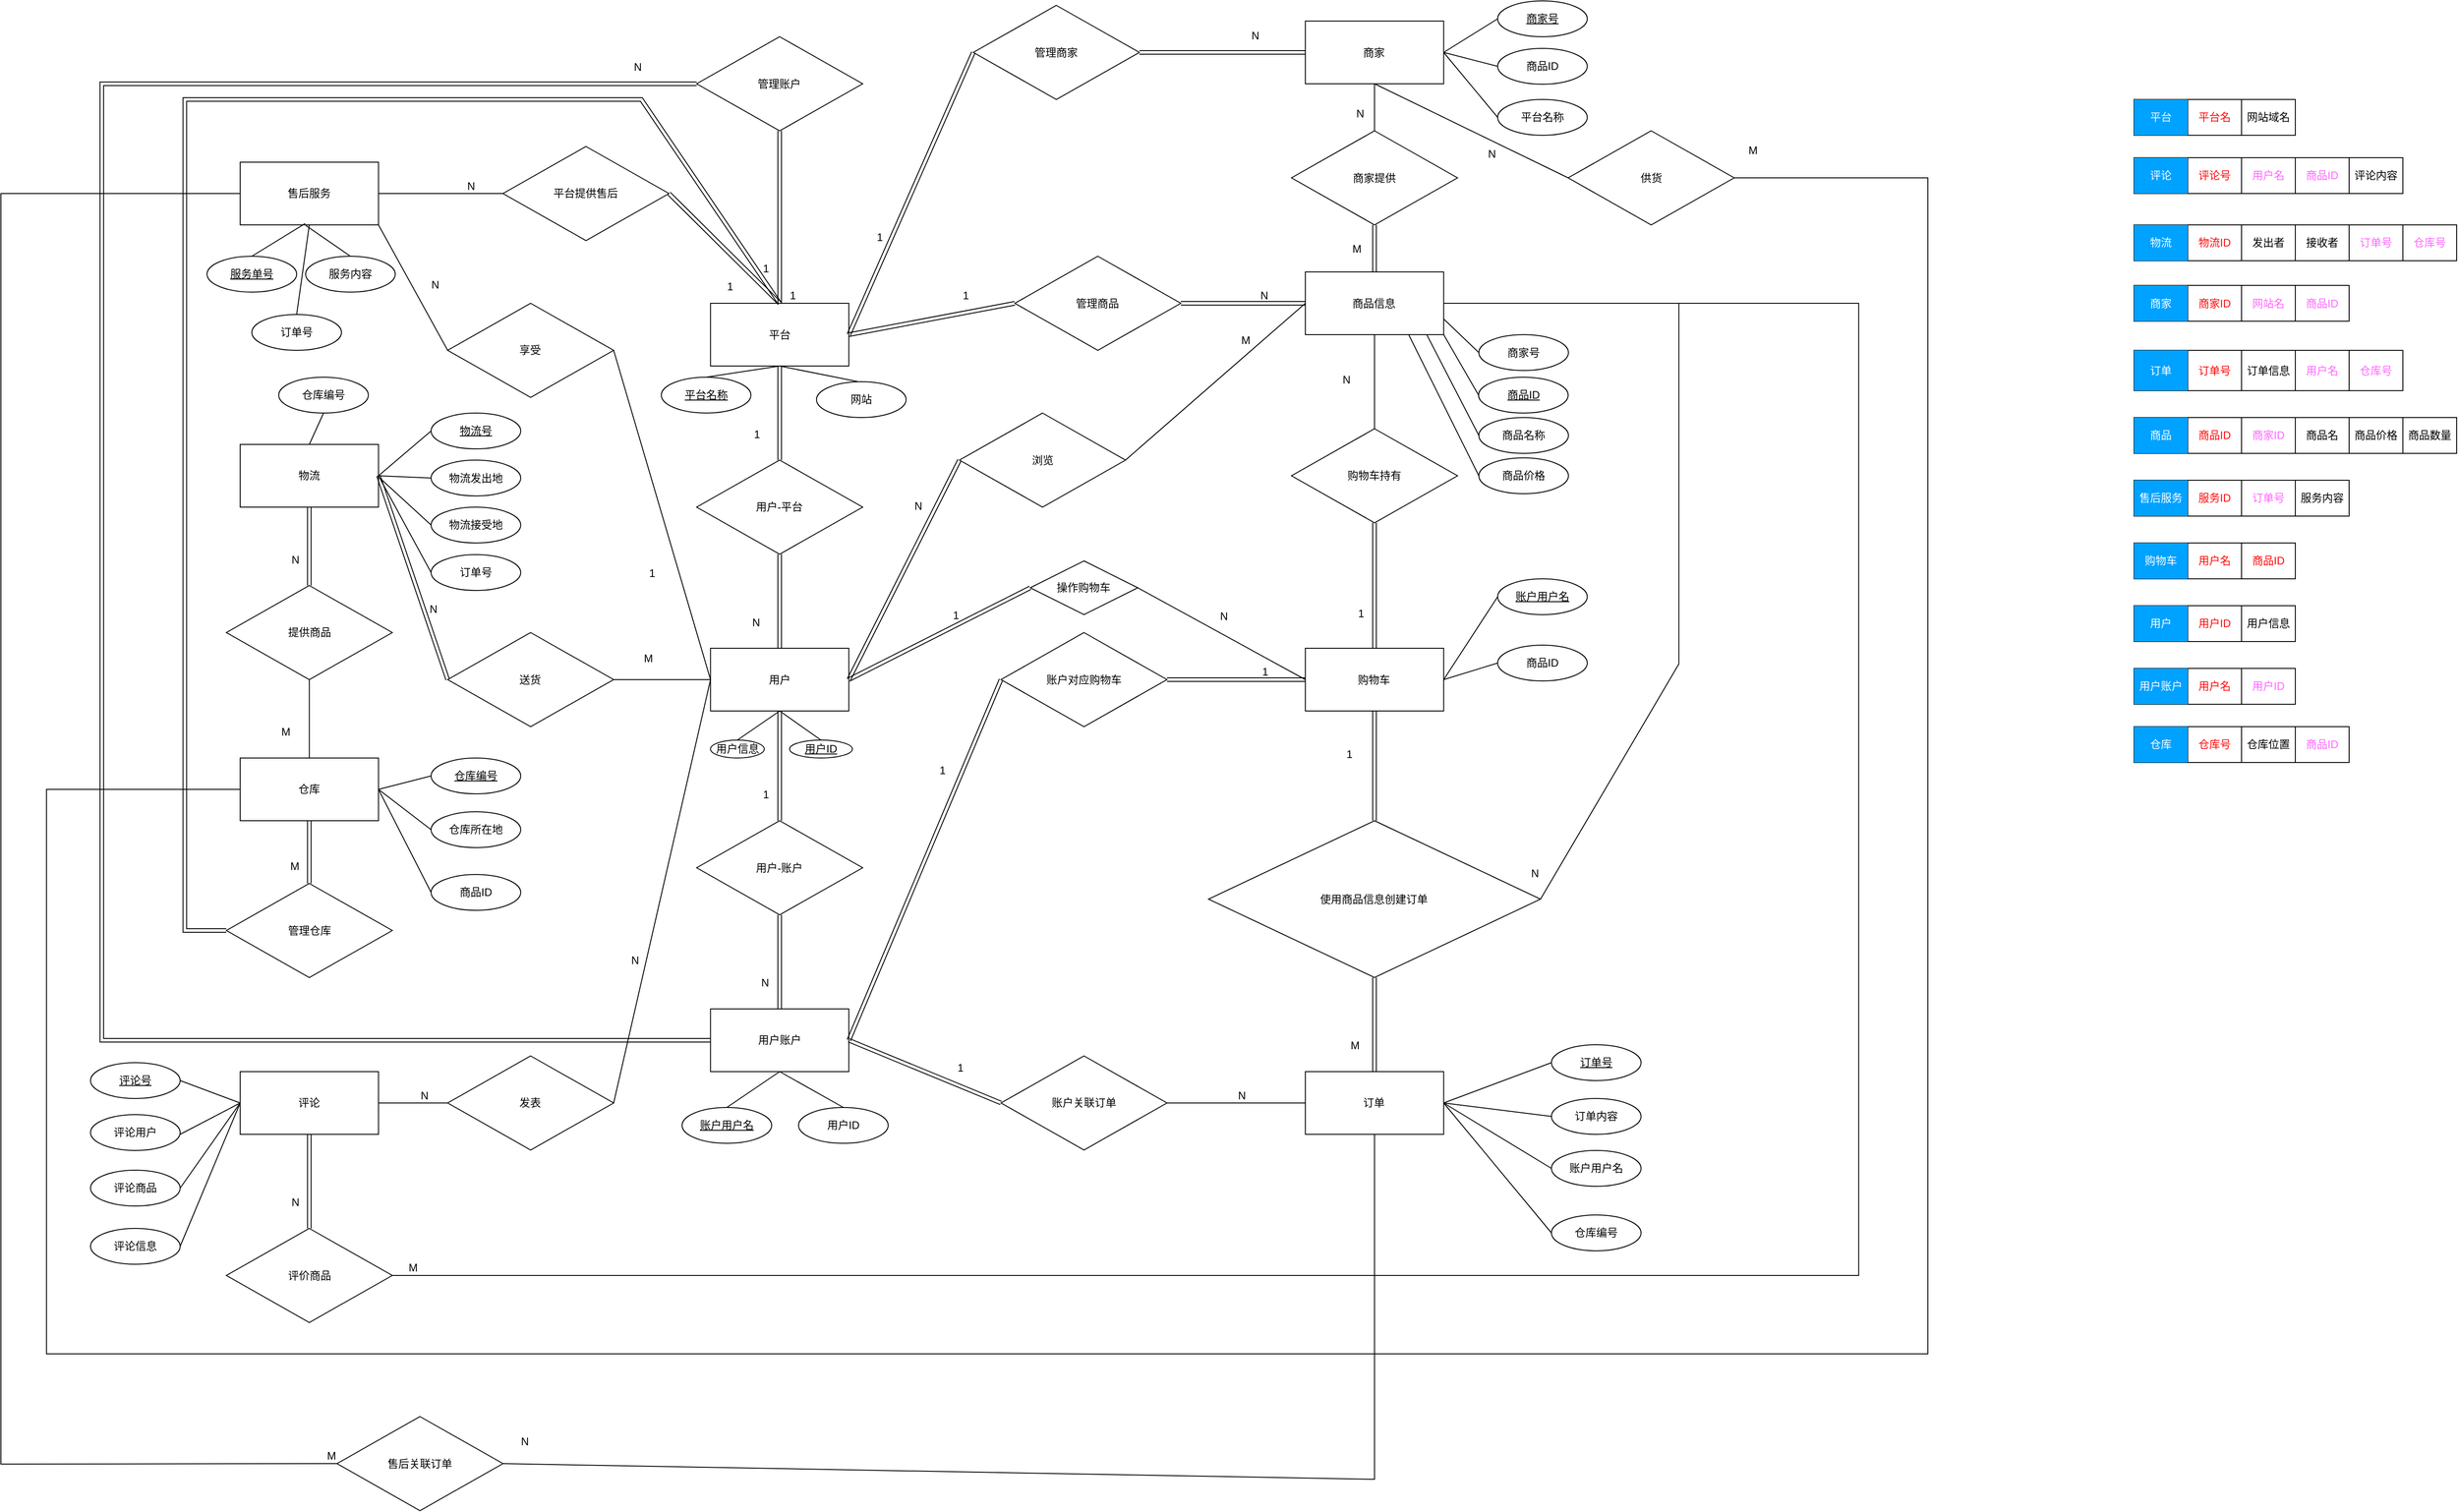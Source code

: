 <mxfile version="22.1.16" type="github">
  <diagram id="R2lEEEUBdFMjLlhIrx00" name="Page-1">
    <mxGraphModel dx="758" dy="549" grid="1" gridSize="10" guides="1" tooltips="1" connect="1" arrows="1" fold="1" page="1" pageScale="1" pageWidth="3300" pageHeight="4681" math="0" shadow="0" extFonts="Permanent Marker^https://fonts.googleapis.com/css?family=Permanent+Marker">
      <root>
        <mxCell id="0" />
        <mxCell id="1" parent="0" />
        <mxCell id="l2w6q-MAct6ojr39g6QR-12" value="平台" style="whiteSpace=wrap;html=1;align=center;container=0;" vertex="1" parent="1">
          <mxGeometry x="831.739" y="362.5" width="154.348" height="70" as="geometry" />
        </mxCell>
        <mxCell id="l2w6q-MAct6ojr39g6QR-13" value="售后服务" style="whiteSpace=wrap;html=1;align=center;container=0;" vertex="1" parent="1">
          <mxGeometry x="306.957" y="205" width="154.348" height="70" as="geometry" />
        </mxCell>
        <mxCell id="l2w6q-MAct6ojr39g6QR-14" value="用户" style="whiteSpace=wrap;html=1;align=center;container=0;" vertex="1" parent="1">
          <mxGeometry x="831.739" y="747.5" width="154.348" height="70" as="geometry" />
        </mxCell>
        <mxCell id="l2w6q-MAct6ojr39g6QR-15" value="用户账户" style="whiteSpace=wrap;html=1;align=center;container=0;" vertex="1" parent="1">
          <mxGeometry x="831.739" y="1150" width="154.348" height="70" as="geometry" />
        </mxCell>
        <mxCell id="l2w6q-MAct6ojr39g6QR-16" value="购物车" style="whiteSpace=wrap;html=1;align=center;container=0;" vertex="1" parent="1">
          <mxGeometry x="1495.435" y="747.5" width="154.348" height="70" as="geometry" />
        </mxCell>
        <mxCell id="l2w6q-MAct6ojr39g6QR-17" value="订单" style="whiteSpace=wrap;html=1;align=center;container=0;" vertex="1" parent="1">
          <mxGeometry x="1495.435" y="1220" width="154.348" height="70" as="geometry" />
        </mxCell>
        <mxCell id="l2w6q-MAct6ojr39g6QR-18" value="商家" style="whiteSpace=wrap;html=1;align=center;container=0;" vertex="1" parent="1">
          <mxGeometry x="1495.435" y="47.5" width="154.348" height="70" as="geometry" />
        </mxCell>
        <mxCell id="l2w6q-MAct6ojr39g6QR-19" value="商品信息" style="whiteSpace=wrap;html=1;align=center;container=0;" vertex="1" parent="1">
          <mxGeometry x="1495.435" y="327.5" width="154.348" height="70" as="geometry" />
        </mxCell>
        <mxCell id="l2w6q-MAct6ojr39g6QR-20" value="仓库" style="whiteSpace=wrap;html=1;align=center;container=0;" vertex="1" parent="1">
          <mxGeometry x="306.957" y="870" width="154.348" height="70" as="geometry" />
        </mxCell>
        <mxCell id="l2w6q-MAct6ojr39g6QR-21" value="物流" style="whiteSpace=wrap;html=1;align=center;container=0;" vertex="1" parent="1">
          <mxGeometry x="306.957" y="520" width="154.348" height="70" as="geometry" />
        </mxCell>
        <mxCell id="l2w6q-MAct6ojr39g6QR-23" value="评论" style="whiteSpace=wrap;html=1;align=center;container=0;" vertex="1" parent="1">
          <mxGeometry x="306.957" y="1220" width="154.348" height="70" as="geometry" />
        </mxCell>
        <mxCell id="l2w6q-MAct6ojr39g6QR-32" value="用户-账户" style="shape=rhombus;perimeter=rhombusPerimeter;whiteSpace=wrap;html=1;align=center;container=0;" vertex="1" parent="1">
          <mxGeometry x="816.304" y="940.0" width="185.217" height="105" as="geometry" />
        </mxCell>
        <mxCell id="l2w6q-MAct6ojr39g6QR-33" value="" style="shape=link;html=1;rounded=0;exitX=0.5;exitY=1;exitDx=0;exitDy=0;entryX=0.5;entryY=0;entryDx=0;entryDy=0;" edge="1" parent="1" source="l2w6q-MAct6ojr39g6QR-14" target="l2w6q-MAct6ojr39g6QR-32">
          <mxGeometry relative="1" as="geometry">
            <mxPoint x="723.696" y="905" as="sourcePoint" />
            <mxPoint x="970.652" y="905" as="targetPoint" />
          </mxGeometry>
        </mxCell>
        <mxCell id="l2w6q-MAct6ojr39g6QR-34" value="1" style="resizable=0;html=1;whiteSpace=wrap;align=right;verticalAlign=bottom;container=0;" connectable="0" vertex="1" parent="l2w6q-MAct6ojr39g6QR-33">
          <mxGeometry x="1" relative="1" as="geometry">
            <mxPoint x="-10" y="-20" as="offset" />
          </mxGeometry>
        </mxCell>
        <mxCell id="l2w6q-MAct6ojr39g6QR-35" value="" style="shape=link;html=1;rounded=0;exitX=0.5;exitY=1;exitDx=0;exitDy=0;entryX=0.5;entryY=0;entryDx=0;entryDy=0;" edge="1" parent="1" source="l2w6q-MAct6ojr39g6QR-32" target="l2w6q-MAct6ojr39g6QR-15">
          <mxGeometry relative="1" as="geometry">
            <mxPoint x="878.043" y="1097.5" as="sourcePoint" />
            <mxPoint x="1125" y="1097.5" as="targetPoint" />
          </mxGeometry>
        </mxCell>
        <mxCell id="l2w6q-MAct6ojr39g6QR-36" value="N" style="resizable=0;html=1;whiteSpace=wrap;align=right;verticalAlign=bottom;container=0;" connectable="0" vertex="1" parent="l2w6q-MAct6ojr39g6QR-35">
          <mxGeometry x="1" relative="1" as="geometry">
            <mxPoint x="-10" y="-20" as="offset" />
          </mxGeometry>
        </mxCell>
        <mxCell id="l2w6q-MAct6ojr39g6QR-39" value="账户对应购物车" style="shape=rhombus;perimeter=rhombusPerimeter;whiteSpace=wrap;html=1;align=center;container=0;" vertex="1" parent="1">
          <mxGeometry x="1155.87" y="730" width="185.217" height="105" as="geometry" />
        </mxCell>
        <mxCell id="l2w6q-MAct6ojr39g6QR-40" value="" style="shape=link;html=1;rounded=0;entryX=0;entryY=0.5;entryDx=0;entryDy=0;exitX=1;exitY=0.5;exitDx=0;exitDy=0;" edge="1" parent="1" source="l2w6q-MAct6ojr39g6QR-15" target="l2w6q-MAct6ojr39g6QR-39">
          <mxGeometry relative="1" as="geometry">
            <mxPoint x="1078.696" y="1150" as="sourcePoint" />
            <mxPoint x="1325.652" y="1150" as="targetPoint" />
          </mxGeometry>
        </mxCell>
        <mxCell id="l2w6q-MAct6ojr39g6QR-41" value="1" style="resizable=0;html=1;whiteSpace=wrap;align=right;verticalAlign=bottom;container=0;" connectable="0" vertex="1" parent="l2w6q-MAct6ojr39g6QR-40">
          <mxGeometry x="1" relative="1" as="geometry">
            <mxPoint x="-60" y="110" as="offset" />
          </mxGeometry>
        </mxCell>
        <mxCell id="l2w6q-MAct6ojr39g6QR-42" value="" style="shape=link;html=1;rounded=0;exitX=1;exitY=0.5;exitDx=0;exitDy=0;entryX=0;entryY=0.5;entryDx=0;entryDy=0;" edge="1" parent="1" source="l2w6q-MAct6ojr39g6QR-39" target="l2w6q-MAct6ojr39g6QR-16">
          <mxGeometry relative="1" as="geometry">
            <mxPoint x="1371.957" y="800" as="sourcePoint" />
            <mxPoint x="1618.913" y="800" as="targetPoint" />
          </mxGeometry>
        </mxCell>
        <mxCell id="l2w6q-MAct6ojr39g6QR-43" value="1" style="resizable=0;html=1;whiteSpace=wrap;align=right;verticalAlign=bottom;container=0;" connectable="0" vertex="1" parent="l2w6q-MAct6ojr39g6QR-42">
          <mxGeometry x="1" relative="1" as="geometry">
            <mxPoint x="-40" as="offset" />
          </mxGeometry>
        </mxCell>
        <mxCell id="l2w6q-MAct6ojr39g6QR-44" value="购物车持有" style="shape=rhombus;perimeter=rhombusPerimeter;whiteSpace=wrap;html=1;align=center;container=0;" vertex="1" parent="1">
          <mxGeometry x="1480.0" y="502.5" width="185.217" height="105" as="geometry" />
        </mxCell>
        <mxCell id="l2w6q-MAct6ojr39g6QR-45" value="" style="shape=link;html=1;rounded=0;exitX=0.5;exitY=1;exitDx=0;exitDy=0;entryX=0.5;entryY=0;entryDx=0;entryDy=0;" edge="1" parent="1" source="l2w6q-MAct6ojr39g6QR-44" target="l2w6q-MAct6ojr39g6QR-16">
          <mxGeometry relative="1" as="geometry">
            <mxPoint x="1603.478" y="695" as="sourcePoint" />
            <mxPoint x="1850.435" y="695" as="targetPoint" />
          </mxGeometry>
        </mxCell>
        <mxCell id="l2w6q-MAct6ojr39g6QR-46" value="1" style="resizable=0;html=1;whiteSpace=wrap;align=right;verticalAlign=bottom;container=0;" connectable="0" vertex="1" parent="l2w6q-MAct6ojr39g6QR-45">
          <mxGeometry x="1" relative="1" as="geometry">
            <mxPoint x="-10" y="-30" as="offset" />
          </mxGeometry>
        </mxCell>
        <mxCell id="l2w6q-MAct6ojr39g6QR-49" value="" style="endArrow=none;html=1;rounded=0;entryX=0.5;entryY=1;entryDx=0;entryDy=0;exitX=0.5;exitY=0;exitDx=0;exitDy=0;" edge="1" parent="1" source="l2w6q-MAct6ojr39g6QR-44" target="l2w6q-MAct6ojr39g6QR-19">
          <mxGeometry width="50" height="50" relative="1" as="geometry">
            <mxPoint x="1541.739" y="485.0" as="sourcePoint" />
            <mxPoint x="1618.913" y="397.5" as="targetPoint" />
          </mxGeometry>
        </mxCell>
        <mxCell id="l2w6q-MAct6ojr39g6QR-50" value="N" style="text;html=1;align=center;verticalAlign=middle;resizable=0;points=[];autosize=1;strokeColor=none;fillColor=none;container=0;" vertex="1" parent="1">
          <mxGeometry x="1526.304" y="432.5" width="30" height="30" as="geometry" />
        </mxCell>
        <mxCell id="l2w6q-MAct6ojr39g6QR-51" value="使用商品信息创建订单" style="shape=rhombus;perimeter=rhombusPerimeter;whiteSpace=wrap;html=1;align=center;container=0;" vertex="1" parent="1">
          <mxGeometry x="1387.391" y="940.0" width="370.435" height="175" as="geometry" />
        </mxCell>
        <mxCell id="l2w6q-MAct6ojr39g6QR-56" value="" style="endArrow=none;html=1;rounded=0;exitX=1;exitY=0.5;exitDx=0;exitDy=0;entryX=1;entryY=0.5;entryDx=0;entryDy=0;" edge="1" parent="1" source="l2w6q-MAct6ojr39g6QR-19" target="l2w6q-MAct6ojr39g6QR-51">
          <mxGeometry relative="1" as="geometry">
            <mxPoint x="1742.391" y="555" as="sourcePoint" />
            <mxPoint x="1989.348" y="555" as="targetPoint" />
            <Array as="points">
              <mxPoint x="1912.174" y="362.5" />
              <mxPoint x="1912.174" y="765" />
            </Array>
          </mxGeometry>
        </mxCell>
        <mxCell id="l2w6q-MAct6ojr39g6QR-57" value="N" style="resizable=0;html=1;whiteSpace=wrap;align=right;verticalAlign=bottom;container=0;" connectable="0" vertex="1" parent="l2w6q-MAct6ojr39g6QR-56">
          <mxGeometry x="1" relative="1" as="geometry">
            <mxPoint y="-20" as="offset" />
          </mxGeometry>
        </mxCell>
        <mxCell id="l2w6q-MAct6ojr39g6QR-58" value="" style="shape=link;html=1;rounded=0;exitX=0.5;exitY=1;exitDx=0;exitDy=0;entryX=0.5;entryY=0;entryDx=0;entryDy=0;" edge="1" parent="1" source="l2w6q-MAct6ojr39g6QR-51" target="l2w6q-MAct6ojr39g6QR-17">
          <mxGeometry relative="1" as="geometry">
            <mxPoint x="1557.174" y="1167.5" as="sourcePoint" />
            <mxPoint x="1804.13" y="1167.5" as="targetPoint" />
          </mxGeometry>
        </mxCell>
        <mxCell id="l2w6q-MAct6ojr39g6QR-59" value="M" style="resizable=0;html=1;whiteSpace=wrap;align=right;verticalAlign=bottom;container=0;" connectable="0" vertex="1" parent="l2w6q-MAct6ojr39g6QR-58">
          <mxGeometry x="1" relative="1" as="geometry">
            <mxPoint x="-15" y="-20" as="offset" />
          </mxGeometry>
        </mxCell>
        <mxCell id="l2w6q-MAct6ojr39g6QR-60" value="用户-平台" style="shape=rhombus;perimeter=rhombusPerimeter;whiteSpace=wrap;html=1;align=center;container=0;" vertex="1" parent="1">
          <mxGeometry x="816.304" y="537.5" width="185.217" height="105" as="geometry" />
        </mxCell>
        <mxCell id="l2w6q-MAct6ojr39g6QR-63" value="" style="shape=link;html=1;rounded=0;exitX=0.5;exitY=1;exitDx=0;exitDy=0;entryX=0.5;entryY=0;entryDx=0;entryDy=0;" edge="1" parent="1" source="l2w6q-MAct6ojr39g6QR-12" target="l2w6q-MAct6ojr39g6QR-60">
          <mxGeometry relative="1" as="geometry">
            <mxPoint x="924.348" y="485.0" as="sourcePoint" />
            <mxPoint x="1171.304" y="485.0" as="targetPoint" />
          </mxGeometry>
        </mxCell>
        <mxCell id="l2w6q-MAct6ojr39g6QR-64" value="1" style="resizable=0;html=1;whiteSpace=wrap;align=right;verticalAlign=bottom;container=0;" connectable="0" vertex="1" parent="l2w6q-MAct6ojr39g6QR-63">
          <mxGeometry x="1" relative="1" as="geometry">
            <mxPoint x="-20" y="-20" as="offset" />
          </mxGeometry>
        </mxCell>
        <mxCell id="l2w6q-MAct6ojr39g6QR-65" value="" style="shape=link;html=1;rounded=0;exitX=0.5;exitY=1;exitDx=0;exitDy=0;entryX=0.5;entryY=0;entryDx=0;entryDy=0;" edge="1" parent="1" source="l2w6q-MAct6ojr39g6QR-60" target="l2w6q-MAct6ojr39g6QR-14">
          <mxGeometry relative="1" as="geometry">
            <mxPoint x="862.609" y="695" as="sourcePoint" />
            <mxPoint x="1109.565" y="695" as="targetPoint" />
          </mxGeometry>
        </mxCell>
        <mxCell id="l2w6q-MAct6ojr39g6QR-66" value="N" style="resizable=0;html=1;whiteSpace=wrap;align=right;verticalAlign=bottom;container=0;" connectable="0" vertex="1" parent="l2w6q-MAct6ojr39g6QR-65">
          <mxGeometry x="1" relative="1" as="geometry">
            <mxPoint x="-20" y="-20" as="offset" />
          </mxGeometry>
        </mxCell>
        <mxCell id="l2w6q-MAct6ojr39g6QR-67" value="商家提供" style="shape=rhombus;perimeter=rhombusPerimeter;whiteSpace=wrap;html=1;align=center;container=0;" vertex="1" parent="1">
          <mxGeometry x="1480.0" y="170" width="185.217" height="105" as="geometry" />
        </mxCell>
        <mxCell id="l2w6q-MAct6ojr39g6QR-72" value="" style="endArrow=none;html=1;rounded=0;exitX=0.5;exitY=1;exitDx=0;exitDy=0;entryX=0.5;entryY=0;entryDx=0;entryDy=0;" edge="1" parent="1" source="l2w6q-MAct6ojr39g6QR-18" target="l2w6q-MAct6ojr39g6QR-67">
          <mxGeometry relative="1" as="geometry">
            <mxPoint x="1603.478" y="152.5" as="sourcePoint" />
            <mxPoint x="1850.435" y="152.5" as="targetPoint" />
          </mxGeometry>
        </mxCell>
        <mxCell id="l2w6q-MAct6ojr39g6QR-73" value="N" style="resizable=0;html=1;whiteSpace=wrap;align=right;verticalAlign=bottom;container=0;" connectable="0" vertex="1" parent="l2w6q-MAct6ojr39g6QR-72">
          <mxGeometry x="1" relative="1" as="geometry">
            <mxPoint x="-10" y="-10" as="offset" />
          </mxGeometry>
        </mxCell>
        <mxCell id="l2w6q-MAct6ojr39g6QR-76" value="发表" style="shape=rhombus;perimeter=rhombusPerimeter;whiteSpace=wrap;html=1;align=center;container=0;" vertex="1" parent="1">
          <mxGeometry x="538.478" y="1202.5" width="185.217" height="105" as="geometry" />
        </mxCell>
        <mxCell id="l2w6q-MAct6ojr39g6QR-77" value="" style="endArrow=none;html=1;rounded=0;exitX=0;exitY=0.5;exitDx=0;exitDy=0;entryX=1;entryY=0.5;entryDx=0;entryDy=0;" edge="1" parent="1" source="l2w6q-MAct6ojr39g6QR-14" target="l2w6q-MAct6ojr39g6QR-76">
          <mxGeometry relative="1" as="geometry">
            <mxPoint x="924.348" y="712.5" as="sourcePoint" />
            <mxPoint x="1171.304" y="712.5" as="targetPoint" />
          </mxGeometry>
        </mxCell>
        <mxCell id="l2w6q-MAct6ojr39g6QR-78" value="N" style="resizable=0;html=1;whiteSpace=wrap;align=right;verticalAlign=bottom;container=0;" connectable="0" vertex="1" parent="l2w6q-MAct6ojr39g6QR-77">
          <mxGeometry x="1" relative="1" as="geometry">
            <mxPoint x="30" y="-150" as="offset" />
          </mxGeometry>
        </mxCell>
        <mxCell id="l2w6q-MAct6ojr39g6QR-79" value="" style="endArrow=none;html=1;rounded=0;exitX=1;exitY=0.5;exitDx=0;exitDy=0;entryX=0;entryY=0.5;entryDx=0;entryDy=0;" edge="1" parent="1" source="l2w6q-MAct6ojr39g6QR-23" target="l2w6q-MAct6ojr39g6QR-76">
          <mxGeometry relative="1" as="geometry">
            <mxPoint x="507.609" y="1360" as="sourcePoint" />
            <mxPoint x="754.565" y="1360" as="targetPoint" />
          </mxGeometry>
        </mxCell>
        <mxCell id="l2w6q-MAct6ojr39g6QR-80" value="N" style="resizable=0;html=1;whiteSpace=wrap;align=right;verticalAlign=bottom;container=0;" connectable="0" vertex="1" parent="l2w6q-MAct6ojr39g6QR-79">
          <mxGeometry x="1" relative="1" as="geometry">
            <mxPoint x="-20" as="offset" />
          </mxGeometry>
        </mxCell>
        <mxCell id="l2w6q-MAct6ojr39g6QR-81" value="账户关联订单" style="shape=rhombus;perimeter=rhombusPerimeter;whiteSpace=wrap;html=1;align=center;container=0;" vertex="1" parent="1">
          <mxGeometry x="1155.87" y="1202.5" width="185.217" height="105" as="geometry" />
        </mxCell>
        <mxCell id="l2w6q-MAct6ojr39g6QR-84" value="" style="shape=link;html=1;rounded=0;exitX=1;exitY=0.5;exitDx=0;exitDy=0;entryX=0;entryY=0.5;entryDx=0;entryDy=0;" edge="1" parent="1" source="l2w6q-MAct6ojr39g6QR-15" target="l2w6q-MAct6ojr39g6QR-81">
          <mxGeometry relative="1" as="geometry">
            <mxPoint x="939.783" y="1307.5" as="sourcePoint" />
            <mxPoint x="1186.739" y="1307.5" as="targetPoint" />
          </mxGeometry>
        </mxCell>
        <mxCell id="l2w6q-MAct6ojr39g6QR-85" value="1" style="resizable=0;html=1;whiteSpace=wrap;align=right;verticalAlign=bottom;container=0;" connectable="0" vertex="1" parent="l2w6q-MAct6ojr39g6QR-84">
          <mxGeometry x="1" relative="1" as="geometry">
            <mxPoint x="-40" y="-30" as="offset" />
          </mxGeometry>
        </mxCell>
        <mxCell id="l2w6q-MAct6ojr39g6QR-86" value="享受" style="shape=rhombus;perimeter=rhombusPerimeter;whiteSpace=wrap;html=1;align=center;container=0;" vertex="1" parent="1">
          <mxGeometry x="538.478" y="362.5" width="185.217" height="105" as="geometry" />
        </mxCell>
        <mxCell id="l2w6q-MAct6ojr39g6QR-89" value="" style="endArrow=none;html=1;rounded=0;exitX=1;exitY=0.5;exitDx=0;exitDy=0;" edge="1" parent="1" source="l2w6q-MAct6ojr39g6QR-86">
          <mxGeometry relative="1" as="geometry">
            <mxPoint x="692.826" y="485.0" as="sourcePoint" />
            <mxPoint x="831.739" y="782.5" as="targetPoint" />
          </mxGeometry>
        </mxCell>
        <mxCell id="l2w6q-MAct6ojr39g6QR-90" value="1" style="resizable=0;html=1;whiteSpace=wrap;align=right;verticalAlign=bottom;container=0;" connectable="0" vertex="1" parent="l2w6q-MAct6ojr39g6QR-89">
          <mxGeometry x="1" relative="1" as="geometry">
            <mxPoint x="-60" y="-110" as="offset" />
          </mxGeometry>
        </mxCell>
        <mxCell id="l2w6q-MAct6ojr39g6QR-93" value="平台提供售后" style="shape=rhombus;perimeter=rhombusPerimeter;whiteSpace=wrap;html=1;align=center;container=0;" vertex="1" parent="1">
          <mxGeometry x="600.217" y="187.5" width="185.217" height="105" as="geometry" />
        </mxCell>
        <mxCell id="l2w6q-MAct6ojr39g6QR-96" value="" style="shape=link;html=1;rounded=0;exitX=1;exitY=0.5;exitDx=0;exitDy=0;entryX=0.5;entryY=0;entryDx=0;entryDy=0;" edge="1" parent="1" source="l2w6q-MAct6ojr39g6QR-93" target="l2w6q-MAct6ojr39g6QR-12">
          <mxGeometry relative="1" as="geometry">
            <mxPoint x="831.739" y="257.5" as="sourcePoint" />
            <mxPoint x="1078.696" y="257.5" as="targetPoint" />
          </mxGeometry>
        </mxCell>
        <mxCell id="l2w6q-MAct6ojr39g6QR-97" value="1" style="resizable=0;html=1;whiteSpace=wrap;align=right;verticalAlign=bottom;container=0;" connectable="0" vertex="1" parent="l2w6q-MAct6ojr39g6QR-96">
          <mxGeometry x="1" relative="1" as="geometry">
            <mxPoint x="-50" y="-10" as="offset" />
          </mxGeometry>
        </mxCell>
        <mxCell id="l2w6q-MAct6ojr39g6QR-98" value="" style="endArrow=none;html=1;rounded=0;exitX=1;exitY=0.5;exitDx=0;exitDy=0;entryX=0;entryY=0.5;entryDx=0;entryDy=0;" edge="1" parent="1" source="l2w6q-MAct6ojr39g6QR-13" target="l2w6q-MAct6ojr39g6QR-93">
          <mxGeometry relative="1" as="geometry">
            <mxPoint x="492.174" y="170" as="sourcePoint" />
            <mxPoint x="739.13" y="170" as="targetPoint" />
          </mxGeometry>
        </mxCell>
        <mxCell id="l2w6q-MAct6ojr39g6QR-99" value="N" style="resizable=0;html=1;whiteSpace=wrap;align=right;verticalAlign=bottom;container=0;" connectable="0" vertex="1" parent="l2w6q-MAct6ojr39g6QR-98">
          <mxGeometry x="1" relative="1" as="geometry">
            <mxPoint x="-30" as="offset" />
          </mxGeometry>
        </mxCell>
        <mxCell id="l2w6q-MAct6ojr39g6QR-100" value="管理商家" style="shape=rhombus;perimeter=rhombusPerimeter;whiteSpace=wrap;html=1;align=center;container=0;" vertex="1" parent="1">
          <mxGeometry x="1125" y="30" width="185.217" height="105" as="geometry" />
        </mxCell>
        <mxCell id="l2w6q-MAct6ojr39g6QR-101" value="" style="shape=link;html=1;rounded=0;exitX=1;exitY=0.5;exitDx=0;exitDy=0;entryX=0;entryY=0.5;entryDx=0;entryDy=0;" edge="1" parent="1" source="l2w6q-MAct6ojr39g6QR-100" target="l2w6q-MAct6ojr39g6QR-18">
          <mxGeometry relative="1" as="geometry">
            <mxPoint x="1125" y="240" as="sourcePoint" />
            <mxPoint x="1371.957" y="240" as="targetPoint" />
          </mxGeometry>
        </mxCell>
        <mxCell id="l2w6q-MAct6ojr39g6QR-102" value="N" style="resizable=0;html=1;whiteSpace=wrap;align=right;verticalAlign=bottom;container=0;" connectable="0" vertex="1" parent="l2w6q-MAct6ojr39g6QR-101">
          <mxGeometry x="1" relative="1" as="geometry">
            <mxPoint x="-50" y="-10" as="offset" />
          </mxGeometry>
        </mxCell>
        <mxCell id="l2w6q-MAct6ojr39g6QR-103" value="" style="shape=link;html=1;rounded=0;exitX=0;exitY=0.5;exitDx=0;exitDy=0;entryX=1;entryY=0.5;entryDx=0;entryDy=0;" edge="1" parent="1" source="l2w6q-MAct6ojr39g6QR-100" target="l2w6q-MAct6ojr39g6QR-12">
          <mxGeometry relative="1" as="geometry">
            <mxPoint x="1109.565" y="345" as="sourcePoint" />
            <mxPoint x="1356.522" y="345" as="targetPoint" />
          </mxGeometry>
        </mxCell>
        <mxCell id="l2w6q-MAct6ojr39g6QR-104" value="1" style="resizable=0;html=1;whiteSpace=wrap;align=right;verticalAlign=bottom;container=0;" connectable="0" vertex="1" parent="l2w6q-MAct6ojr39g6QR-103">
          <mxGeometry x="1" relative="1" as="geometry">
            <mxPoint x="40" y="-100" as="offset" />
          </mxGeometry>
        </mxCell>
        <mxCell id="l2w6q-MAct6ojr39g6QR-105" value="提供商品" style="shape=rhombus;perimeter=rhombusPerimeter;whiteSpace=wrap;html=1;align=center;container=0;" vertex="1" parent="1">
          <mxGeometry x="291.522" y="677.5" width="185.217" height="105" as="geometry" />
        </mxCell>
        <mxCell id="l2w6q-MAct6ojr39g6QR-106" value="" style="shape=link;html=1;rounded=0;exitX=0.5;exitY=1;exitDx=0;exitDy=0;entryX=0.5;entryY=0;entryDx=0;entryDy=0;" edge="1" parent="1" source="l2w6q-MAct6ojr39g6QR-21" target="l2w6q-MAct6ojr39g6QR-105">
          <mxGeometry relative="1" as="geometry">
            <mxPoint x="492.174" y="695" as="sourcePoint" />
            <mxPoint x="739.13" y="695" as="targetPoint" />
          </mxGeometry>
        </mxCell>
        <mxCell id="l2w6q-MAct6ojr39g6QR-107" value="N" style="resizable=0;html=1;whiteSpace=wrap;align=right;verticalAlign=bottom;container=0;" connectable="0" vertex="1" parent="l2w6q-MAct6ojr39g6QR-106">
          <mxGeometry x="1" relative="1" as="geometry">
            <mxPoint x="-10" y="-20" as="offset" />
          </mxGeometry>
        </mxCell>
        <mxCell id="l2w6q-MAct6ojr39g6QR-108" value="送货" style="shape=rhombus;perimeter=rhombusPerimeter;whiteSpace=wrap;html=1;align=center;container=0;" vertex="1" parent="1">
          <mxGeometry x="538.478" y="730" width="185.217" height="105" as="geometry" />
        </mxCell>
        <mxCell id="l2w6q-MAct6ojr39g6QR-112" value="" style="shape=link;html=1;rounded=0;exitX=1;exitY=0.5;exitDx=0;exitDy=0;entryX=0;entryY=0.5;entryDx=0;entryDy=0;" edge="1" parent="1" source="l2w6q-MAct6ojr39g6QR-21" target="l2w6q-MAct6ojr39g6QR-108">
          <mxGeometry relative="1" as="geometry">
            <mxPoint x="507.609" y="625" as="sourcePoint" />
            <mxPoint x="754.565" y="625" as="targetPoint" />
          </mxGeometry>
        </mxCell>
        <mxCell id="l2w6q-MAct6ojr39g6QR-113" value="N" style="resizable=0;html=1;whiteSpace=wrap;align=right;verticalAlign=bottom;container=0;" connectable="0" vertex="1" parent="l2w6q-MAct6ojr39g6QR-112">
          <mxGeometry x="1" relative="1" as="geometry">
            <mxPoint x="-10" y="-70" as="offset" />
          </mxGeometry>
        </mxCell>
        <mxCell id="l2w6q-MAct6ojr39g6QR-114" value="" style="endArrow=none;html=1;rounded=0;exitX=1;exitY=0.5;exitDx=0;exitDy=0;entryX=0;entryY=0.5;entryDx=0;entryDy=0;" edge="1" parent="1" source="l2w6q-MAct6ojr39g6QR-108" target="l2w6q-MAct6ojr39g6QR-14">
          <mxGeometry relative="1" as="geometry">
            <mxPoint x="631.087" y="852.5" as="sourcePoint" />
            <mxPoint x="878.043" y="852.5" as="targetPoint" />
          </mxGeometry>
        </mxCell>
        <mxCell id="l2w6q-MAct6ojr39g6QR-116" value="M" style="text;html=1;align=center;verticalAlign=middle;resizable=0;points=[];autosize=1;strokeColor=none;fillColor=none;container=0;" vertex="1" parent="1">
          <mxGeometry x="746.848" y="744" width="30" height="30" as="geometry" />
        </mxCell>
        <mxCell id="l2w6q-MAct6ojr39g6QR-117" value="" style="endArrow=none;html=1;rounded=0;exitX=0.5;exitY=1;exitDx=0;exitDy=0;" edge="1" parent="1" source="l2w6q-MAct6ojr39g6QR-105">
          <mxGeometry relative="1" as="geometry">
            <mxPoint x="137.174" y="940.0" as="sourcePoint" />
            <mxPoint x="384.13" y="870" as="targetPoint" />
          </mxGeometry>
        </mxCell>
        <mxCell id="l2w6q-MAct6ojr39g6QR-118" value="M" style="resizable=0;html=1;whiteSpace=wrap;align=right;verticalAlign=bottom;container=0;" connectable="0" vertex="1" parent="l2w6q-MAct6ojr39g6QR-117">
          <mxGeometry x="1" relative="1" as="geometry">
            <mxPoint x="-20" y="-20" as="offset" />
          </mxGeometry>
        </mxCell>
        <mxCell id="l2w6q-MAct6ojr39g6QR-119" value="评价商品" style="shape=rhombus;perimeter=rhombusPerimeter;whiteSpace=wrap;html=1;align=center;container=0;" vertex="1" parent="1">
          <mxGeometry x="291.522" y="1395" width="185.217" height="105" as="geometry" />
        </mxCell>
        <mxCell id="l2w6q-MAct6ojr39g6QR-120" value="" style="shape=link;html=1;rounded=0;exitX=0.5;exitY=1;exitDx=0;exitDy=0;entryX=0.5;entryY=0;entryDx=0;entryDy=0;" edge="1" parent="1" source="l2w6q-MAct6ojr39g6QR-23" target="l2w6q-MAct6ojr39g6QR-119">
          <mxGeometry relative="1" as="geometry">
            <mxPoint x="384.13" y="1360" as="sourcePoint" />
            <mxPoint x="631.087" y="1360" as="targetPoint" />
          </mxGeometry>
        </mxCell>
        <mxCell id="l2w6q-MAct6ojr39g6QR-121" value="N" style="resizable=0;html=1;whiteSpace=wrap;align=right;verticalAlign=bottom;container=0;" connectable="0" vertex="1" parent="l2w6q-MAct6ojr39g6QR-120">
          <mxGeometry x="1" relative="1" as="geometry">
            <mxPoint x="-10" y="-20" as="offset" />
          </mxGeometry>
        </mxCell>
        <mxCell id="l2w6q-MAct6ojr39g6QR-122" value="" style="endArrow=none;html=1;rounded=0;exitX=1;exitY=0.5;exitDx=0;exitDy=0;entryX=1;entryY=0.5;entryDx=0;entryDy=0;" edge="1" parent="1" source="l2w6q-MAct6ojr39g6QR-19" target="l2w6q-MAct6ojr39g6QR-119">
          <mxGeometry relative="1" as="geometry">
            <mxPoint x="2020.217" y="485.0" as="sourcePoint" />
            <mxPoint x="2112.826" y="1465" as="targetPoint" />
            <Array as="points">
              <mxPoint x="2112.826" y="362.5" />
              <mxPoint x="2112.826" y="1447.5" />
            </Array>
          </mxGeometry>
        </mxCell>
        <mxCell id="l2w6q-MAct6ojr39g6QR-123" value="M" style="resizable=0;html=1;whiteSpace=wrap;align=right;verticalAlign=bottom;container=0;" connectable="0" vertex="1" parent="l2w6q-MAct6ojr39g6QR-122">
          <mxGeometry x="1" relative="1" as="geometry">
            <mxPoint x="30" as="offset" />
          </mxGeometry>
        </mxCell>
        <mxCell id="l2w6q-MAct6ojr39g6QR-124" value="管理商品" style="shape=rhombus;perimeter=rhombusPerimeter;whiteSpace=wrap;html=1;align=center;container=0;" vertex="1" parent="1">
          <mxGeometry x="1171.304" y="310" width="185.217" height="105" as="geometry" />
        </mxCell>
        <mxCell id="l2w6q-MAct6ojr39g6QR-125" value="" style="shape=link;html=1;rounded=0;entryX=0;entryY=0.5;entryDx=0;entryDy=0;" edge="1" parent="1" target="l2w6q-MAct6ojr39g6QR-124">
          <mxGeometry relative="1" as="geometry">
            <mxPoint x="986.087" y="397.5" as="sourcePoint" />
            <mxPoint x="1248.478" y="467.5" as="targetPoint" />
          </mxGeometry>
        </mxCell>
        <mxCell id="l2w6q-MAct6ojr39g6QR-126" value="1" style="resizable=0;html=1;whiteSpace=wrap;align=right;verticalAlign=bottom;container=0;" connectable="0" vertex="1" parent="l2w6q-MAct6ojr39g6QR-125">
          <mxGeometry x="1" relative="1" as="geometry">
            <mxPoint x="-50" as="offset" />
          </mxGeometry>
        </mxCell>
        <mxCell id="l2w6q-MAct6ojr39g6QR-127" value="" style="shape=link;html=1;rounded=0;exitX=1;exitY=0.5;exitDx=0;exitDy=0;entryX=0;entryY=0.5;entryDx=0;entryDy=0;" edge="1" parent="1" source="l2w6q-MAct6ojr39g6QR-124" target="l2w6q-MAct6ojr39g6QR-19">
          <mxGeometry relative="1" as="geometry">
            <mxPoint x="1310.217" y="502.5" as="sourcePoint" />
            <mxPoint x="1557.174" y="502.5" as="targetPoint" />
          </mxGeometry>
        </mxCell>
        <mxCell id="l2w6q-MAct6ojr39g6QR-128" value="N" style="resizable=0;html=1;whiteSpace=wrap;align=right;verticalAlign=bottom;container=0;" connectable="0" vertex="1" parent="l2w6q-MAct6ojr39g6QR-127">
          <mxGeometry x="1" relative="1" as="geometry">
            <mxPoint x="-40" as="offset" />
          </mxGeometry>
        </mxCell>
        <mxCell id="l2w6q-MAct6ojr39g6QR-129" value="管理账户" style="shape=rhombus;perimeter=rhombusPerimeter;whiteSpace=wrap;html=1;align=center;container=0;" vertex="1" parent="1">
          <mxGeometry x="816.304" y="65" width="185.217" height="105" as="geometry" />
        </mxCell>
        <mxCell id="l2w6q-MAct6ojr39g6QR-130" value="" style="shape=link;html=1;rounded=0;exitX=0.5;exitY=1;exitDx=0;exitDy=0;entryX=0.5;entryY=0;entryDx=0;entryDy=0;" edge="1" parent="1" source="l2w6q-MAct6ojr39g6QR-129" target="l2w6q-MAct6ojr39g6QR-12">
          <mxGeometry relative="1" as="geometry">
            <mxPoint x="1109.565" y="502.5" as="sourcePoint" />
            <mxPoint x="1356.522" y="502.5" as="targetPoint" />
          </mxGeometry>
        </mxCell>
        <mxCell id="l2w6q-MAct6ojr39g6QR-131" value="1" style="resizable=0;html=1;whiteSpace=wrap;align=right;verticalAlign=bottom;container=0;" connectable="0" vertex="1" parent="l2w6q-MAct6ojr39g6QR-130">
          <mxGeometry x="1" relative="1" as="geometry">
            <mxPoint x="20" as="offset" />
          </mxGeometry>
        </mxCell>
        <mxCell id="l2w6q-MAct6ojr39g6QR-132" value="" style="shape=link;html=1;rounded=0;entryX=0;entryY=0.5;entryDx=0;entryDy=0;exitX=0;exitY=0.5;exitDx=0;exitDy=0;" edge="1" parent="1" source="l2w6q-MAct6ojr39g6QR-15" target="l2w6q-MAct6ojr39g6QR-129">
          <mxGeometry relative="1" as="geometry">
            <mxPoint x="106.304" y="117.5" as="sourcePoint" />
            <mxPoint x="708.261" y="100" as="targetPoint" />
            <Array as="points">
              <mxPoint x="152.609" y="1185" />
              <mxPoint x="152.609" y="117.5" />
            </Array>
          </mxGeometry>
        </mxCell>
        <mxCell id="l2w6q-MAct6ojr39g6QR-133" value="N" style="resizable=0;html=1;whiteSpace=wrap;align=right;verticalAlign=bottom;container=0;" connectable="0" vertex="1" parent="l2w6q-MAct6ojr39g6QR-132">
          <mxGeometry x="1" relative="1" as="geometry">
            <mxPoint x="-60" y="-10" as="offset" />
          </mxGeometry>
        </mxCell>
        <mxCell id="l2w6q-MAct6ojr39g6QR-136" value="管理仓库" style="shape=rhombus;perimeter=rhombusPerimeter;whiteSpace=wrap;html=1;align=center;container=0;" vertex="1" parent="1">
          <mxGeometry x="291.522" y="1010.0" width="185.217" height="105" as="geometry" />
        </mxCell>
        <mxCell id="l2w6q-MAct6ojr39g6QR-137" value="" style="shape=link;html=1;rounded=0;exitX=0;exitY=0.5;exitDx=0;exitDy=0;" edge="1" parent="1" source="l2w6q-MAct6ojr39g6QR-136">
          <mxGeometry relative="1" as="geometry">
            <mxPoint x="770.0" y="170" as="sourcePoint" />
            <mxPoint x="908.913" y="362.5" as="targetPoint" />
            <Array as="points">
              <mxPoint x="245.217" y="1062.5" />
              <mxPoint x="245.217" y="135" />
              <mxPoint x="754.565" y="135" />
            </Array>
          </mxGeometry>
        </mxCell>
        <mxCell id="l2w6q-MAct6ojr39g6QR-138" value="1" style="resizable=0;html=1;whiteSpace=wrap;align=right;verticalAlign=bottom;container=0;" connectable="0" vertex="1" parent="l2w6q-MAct6ojr39g6QR-137">
          <mxGeometry x="1" relative="1" as="geometry">
            <mxPoint x="-10" y="-30" as="offset" />
          </mxGeometry>
        </mxCell>
        <mxCell id="l2w6q-MAct6ojr39g6QR-139" value="" style="shape=link;html=1;rounded=0;exitX=0.5;exitY=1;exitDx=0;exitDy=0;entryX=0.5;entryY=0;entryDx=0;entryDy=0;" edge="1" parent="1" source="l2w6q-MAct6ojr39g6QR-20" target="l2w6q-MAct6ojr39g6QR-136">
          <mxGeometry relative="1" as="geometry">
            <mxPoint x="461.304" y="992.5" as="sourcePoint" />
            <mxPoint x="708.261" y="992.5" as="targetPoint" />
          </mxGeometry>
        </mxCell>
        <mxCell id="l2w6q-MAct6ojr39g6QR-140" value="M" style="resizable=0;html=1;whiteSpace=wrap;align=right;verticalAlign=bottom;container=0;" connectable="0" vertex="1" parent="l2w6q-MAct6ojr39g6QR-139">
          <mxGeometry x="1" relative="1" as="geometry">
            <mxPoint x="-10" y="-10" as="offset" />
          </mxGeometry>
        </mxCell>
        <mxCell id="l2w6q-MAct6ojr39g6QR-142" value="供货" style="shape=rhombus;perimeter=rhombusPerimeter;whiteSpace=wrap;html=1;align=center;container=0;" vertex="1" parent="1">
          <mxGeometry x="1788.696" y="170" width="185.217" height="105" as="geometry" />
        </mxCell>
        <mxCell id="l2w6q-MAct6ojr39g6QR-145" value="" style="endArrow=none;html=1;rounded=0;exitX=0.5;exitY=1;exitDx=0;exitDy=0;entryX=0;entryY=0.5;entryDx=0;entryDy=0;" edge="1" parent="1" source="l2w6q-MAct6ojr39g6QR-18" target="l2w6q-MAct6ojr39g6QR-142">
          <mxGeometry relative="1" as="geometry">
            <mxPoint x="1726.957" y="152.5" as="sourcePoint" />
            <mxPoint x="1973.913" y="152.5" as="targetPoint" />
          </mxGeometry>
        </mxCell>
        <mxCell id="l2w6q-MAct6ojr39g6QR-146" value="N" style="resizable=0;html=1;whiteSpace=wrap;align=right;verticalAlign=bottom;container=0;" connectable="0" vertex="1" parent="l2w6q-MAct6ojr39g6QR-145">
          <mxGeometry x="1" relative="1" as="geometry">
            <mxPoint x="-79" y="-18" as="offset" />
          </mxGeometry>
        </mxCell>
        <mxCell id="l2w6q-MAct6ojr39g6QR-147" value="" style="endArrow=none;html=1;rounded=0;entryX=0;entryY=0.5;entryDx=0;entryDy=0;" edge="1" parent="1" target="l2w6q-MAct6ojr39g6QR-20">
          <mxGeometry relative="1" as="geometry">
            <mxPoint x="1973.913" y="222.5" as="sourcePoint" />
            <mxPoint x="2220.87" y="222.5" as="targetPoint" />
            <Array as="points">
              <mxPoint x="2190" y="222.5" />
              <mxPoint x="2190" y="1535" />
              <mxPoint x="90.87" y="1535" />
              <mxPoint x="90.87" y="905" />
            </Array>
          </mxGeometry>
        </mxCell>
        <mxCell id="l2w6q-MAct6ojr39g6QR-148" value="M" style="resizable=0;html=1;whiteSpace=wrap;align=right;verticalAlign=bottom;container=0;" connectable="0" vertex="1" parent="l2w6q-MAct6ojr39g6QR-147">
          <mxGeometry x="1" relative="1" as="geometry">
            <mxPoint x="1694" y="-705" as="offset" />
          </mxGeometry>
        </mxCell>
        <mxCell id="l2w6q-MAct6ojr39g6QR-149" value="浏览" style="shape=rhombus;perimeter=rhombusPerimeter;whiteSpace=wrap;html=1;align=center;container=0;" vertex="1" parent="1">
          <mxGeometry x="1109.565" y="485.0" width="185.217" height="105" as="geometry" />
        </mxCell>
        <mxCell id="l2w6q-MAct6ojr39g6QR-152" value="" style="shape=link;html=1;rounded=0;exitX=1;exitY=0.5;exitDx=0;exitDy=0;entryX=0;entryY=0.5;entryDx=0;entryDy=0;" edge="1" parent="1" source="l2w6q-MAct6ojr39g6QR-14" target="l2w6q-MAct6ojr39g6QR-149">
          <mxGeometry relative="1" as="geometry">
            <mxPoint x="986.087" y="660" as="sourcePoint" />
            <mxPoint x="1233.043" y="660" as="targetPoint" />
          </mxGeometry>
        </mxCell>
        <mxCell id="l2w6q-MAct6ojr39g6QR-153" value="N" style="resizable=0;html=1;whiteSpace=wrap;align=right;verticalAlign=bottom;container=0;" connectable="0" vertex="1" parent="l2w6q-MAct6ojr39g6QR-152">
          <mxGeometry x="1" relative="1" as="geometry">
            <mxPoint x="-40" y="60" as="offset" />
          </mxGeometry>
        </mxCell>
        <mxCell id="l2w6q-MAct6ojr39g6QR-154" value="" style="endArrow=none;html=1;rounded=0;exitX=1;exitY=0.5;exitDx=0;exitDy=0;entryX=0;entryY=0.5;entryDx=0;entryDy=0;" edge="1" parent="1" source="l2w6q-MAct6ojr39g6QR-149" target="l2w6q-MAct6ojr39g6QR-19">
          <mxGeometry relative="1" as="geometry">
            <mxPoint x="1294.783" y="607.5" as="sourcePoint" />
            <mxPoint x="1541.739" y="607.5" as="targetPoint" />
          </mxGeometry>
        </mxCell>
        <mxCell id="l2w6q-MAct6ojr39g6QR-155" value="M" style="resizable=0;html=1;whiteSpace=wrap;align=right;verticalAlign=bottom;container=0;" connectable="0" vertex="1" parent="l2w6q-MAct6ojr39g6QR-154">
          <mxGeometry x="1" relative="1" as="geometry">
            <mxPoint x="-60" y="50" as="offset" />
          </mxGeometry>
        </mxCell>
        <mxCell id="l2w6q-MAct6ojr39g6QR-156" value="售后关联订单" style="shape=rhombus;perimeter=rhombusPerimeter;whiteSpace=wrap;html=1;align=center;container=0;" vertex="1" parent="1">
          <mxGeometry x="415.0" y="1605" width="185.217" height="105" as="geometry" />
        </mxCell>
        <mxCell id="l2w6q-MAct6ojr39g6QR-157" value="" style="endArrow=none;html=1;rounded=0;exitX=1;exitY=0.5;exitDx=0;exitDy=0;entryX=0.5;entryY=1;entryDx=0;entryDy=0;" edge="1" parent="1" source="l2w6q-MAct6ojr39g6QR-156" target="l2w6q-MAct6ojr39g6QR-17">
          <mxGeometry relative="1" as="geometry">
            <mxPoint x="847.174" y="1605" as="sourcePoint" />
            <mxPoint x="1094.13" y="1605" as="targetPoint" />
            <Array as="points">
              <mxPoint x="1572.609" y="1675" />
            </Array>
          </mxGeometry>
        </mxCell>
        <mxCell id="l2w6q-MAct6ojr39g6QR-158" value="N" style="resizable=0;html=1;whiteSpace=wrap;align=right;verticalAlign=bottom;container=0;" connectable="0" vertex="1" parent="l2w6q-MAct6ojr39g6QR-157">
          <mxGeometry x="1" relative="1" as="geometry">
            <mxPoint x="-942" y="351" as="offset" />
          </mxGeometry>
        </mxCell>
        <mxCell id="l2w6q-MAct6ojr39g6QR-166" value="操作购物车" style="shape=rhombus;perimeter=rhombusPerimeter;whiteSpace=wrap;html=1;align=center;container=0;" vertex="1" parent="1">
          <mxGeometry x="1188.48" y="650" width="120" height="60" as="geometry" />
        </mxCell>
        <mxCell id="l2w6q-MAct6ojr39g6QR-167" value="" style="shape=link;html=1;rounded=0;exitX=1;exitY=0.5;exitDx=0;exitDy=0;entryX=0;entryY=0.5;entryDx=0;entryDy=0;" edge="1" parent="1" source="l2w6q-MAct6ojr39g6QR-14" target="l2w6q-MAct6ojr39g6QR-166">
          <mxGeometry relative="1" as="geometry">
            <mxPoint x="1250" y="930" as="sourcePoint" />
            <mxPoint x="1410" y="930" as="targetPoint" />
          </mxGeometry>
        </mxCell>
        <mxCell id="l2w6q-MAct6ojr39g6QR-168" value="1" style="resizable=0;html=1;whiteSpace=wrap;align=right;verticalAlign=bottom;container=0;" connectable="0" vertex="1" parent="l2w6q-MAct6ojr39g6QR-167">
          <mxGeometry x="1" relative="1" as="geometry">
            <mxPoint x="-78" y="40" as="offset" />
          </mxGeometry>
        </mxCell>
        <mxCell id="l2w6q-MAct6ojr39g6QR-172" value="仓库编号" style="ellipse;whiteSpace=wrap;html=1;align=center;fontStyle=4;container=0;" vertex="1" parent="1">
          <mxGeometry x="520" y="870" width="100" height="40" as="geometry" />
        </mxCell>
        <mxCell id="l2w6q-MAct6ojr39g6QR-173" value="仓库所在地" style="ellipse;whiteSpace=wrap;html=1;align=center;container=0;" vertex="1" parent="1">
          <mxGeometry x="520" y="930" width="100" height="40" as="geometry" />
        </mxCell>
        <mxCell id="l2w6q-MAct6ojr39g6QR-175" value="" style="endArrow=none;html=1;rounded=0;exitX=1;exitY=0.5;exitDx=0;exitDy=0;entryX=0;entryY=0.5;entryDx=0;entryDy=0;" edge="1" parent="1" source="l2w6q-MAct6ojr39g6QR-20" target="l2w6q-MAct6ojr39g6QR-173">
          <mxGeometry relative="1" as="geometry">
            <mxPoint x="610" y="1060" as="sourcePoint" />
            <mxPoint x="770" y="1060" as="targetPoint" />
          </mxGeometry>
        </mxCell>
        <mxCell id="l2w6q-MAct6ojr39g6QR-177" value="" style="endArrow=none;html=1;rounded=0;exitX=1;exitY=0.5;exitDx=0;exitDy=0;entryX=0;entryY=0.5;entryDx=0;entryDy=0;" edge="1" parent="1" source="l2w6q-MAct6ojr39g6QR-20" target="l2w6q-MAct6ojr39g6QR-172">
          <mxGeometry relative="1" as="geometry">
            <mxPoint x="510" y="870" as="sourcePoint" />
            <mxPoint x="516" y="894" as="targetPoint" />
          </mxGeometry>
        </mxCell>
        <mxCell id="l2w6q-MAct6ojr39g6QR-178" value="物流号" style="ellipse;whiteSpace=wrap;html=1;align=center;fontStyle=4;" vertex="1" parent="1">
          <mxGeometry x="520" y="485" width="100" height="40" as="geometry" />
        </mxCell>
        <mxCell id="l2w6q-MAct6ojr39g6QR-179" value="物流发出地" style="ellipse;whiteSpace=wrap;html=1;align=center;" vertex="1" parent="1">
          <mxGeometry x="520" y="537.5" width="100" height="40" as="geometry" />
        </mxCell>
        <mxCell id="l2w6q-MAct6ojr39g6QR-180" value="物流接受地" style="ellipse;whiteSpace=wrap;html=1;align=center;" vertex="1" parent="1">
          <mxGeometry x="520" y="590" width="100" height="40" as="geometry" />
        </mxCell>
        <mxCell id="l2w6q-MAct6ojr39g6QR-181" value="" style="endArrow=none;html=1;rounded=0;exitX=1;exitY=0.5;exitDx=0;exitDy=0;entryX=0;entryY=0.5;entryDx=0;entryDy=0;" edge="1" parent="1" source="l2w6q-MAct6ojr39g6QR-21" target="l2w6q-MAct6ojr39g6QR-178">
          <mxGeometry relative="1" as="geometry">
            <mxPoint x="390" y="450" as="sourcePoint" />
            <mxPoint x="550" y="450" as="targetPoint" />
          </mxGeometry>
        </mxCell>
        <mxCell id="l2w6q-MAct6ojr39g6QR-182" value="" style="endArrow=none;html=1;rounded=0;exitX=1;exitY=0.5;exitDx=0;exitDy=0;entryX=0;entryY=0.5;entryDx=0;entryDy=0;" edge="1" parent="1" source="l2w6q-MAct6ojr39g6QR-21" target="l2w6q-MAct6ojr39g6QR-179">
          <mxGeometry relative="1" as="geometry">
            <mxPoint x="490" y="580" as="sourcePoint" />
            <mxPoint x="650" y="580" as="targetPoint" />
          </mxGeometry>
        </mxCell>
        <mxCell id="l2w6q-MAct6ojr39g6QR-183" value="" style="endArrow=none;html=1;rounded=0;entryX=0;entryY=0.5;entryDx=0;entryDy=0;" edge="1" parent="1" target="l2w6q-MAct6ojr39g6QR-180">
          <mxGeometry relative="1" as="geometry">
            <mxPoint x="460" y="555" as="sourcePoint" />
            <mxPoint x="710" y="640" as="targetPoint" />
          </mxGeometry>
        </mxCell>
        <mxCell id="l2w6q-MAct6ojr39g6QR-184" value="服务单号" style="ellipse;whiteSpace=wrap;html=1;align=center;fontStyle=4;" vertex="1" parent="1">
          <mxGeometry x="270" y="310" width="100" height="40" as="geometry" />
        </mxCell>
        <mxCell id="l2w6q-MAct6ojr39g6QR-185" value="服务内容" style="ellipse;whiteSpace=wrap;html=1;align=center;" vertex="1" parent="1">
          <mxGeometry x="380" y="310" width="100" height="40" as="geometry" />
        </mxCell>
        <mxCell id="l2w6q-MAct6ojr39g6QR-186" value="" style="endArrow=none;html=1;rounded=0;exitX=0.47;exitY=0.978;exitDx=0;exitDy=0;exitPerimeter=0;entryX=0.5;entryY=0;entryDx=0;entryDy=0;" edge="1" parent="1" source="l2w6q-MAct6ojr39g6QR-13" target="l2w6q-MAct6ojr39g6QR-184">
          <mxGeometry relative="1" as="geometry">
            <mxPoint x="380" y="300" as="sourcePoint" />
            <mxPoint x="540" y="300" as="targetPoint" />
          </mxGeometry>
        </mxCell>
        <mxCell id="l2w6q-MAct6ojr39g6QR-187" value="" style="endArrow=none;html=1;rounded=0;exitX=0.474;exitY=1.008;exitDx=0;exitDy=0;exitPerimeter=0;entryX=0.5;entryY=0;entryDx=0;entryDy=0;" edge="1" parent="1" source="l2w6q-MAct6ojr39g6QR-13" target="l2w6q-MAct6ojr39g6QR-185">
          <mxGeometry relative="1" as="geometry">
            <mxPoint x="390" y="290" as="sourcePoint" />
            <mxPoint x="550" y="290" as="targetPoint" />
          </mxGeometry>
        </mxCell>
        <mxCell id="l2w6q-MAct6ojr39g6QR-189" value="用户ID" style="ellipse;whiteSpace=wrap;html=1;align=center;fontStyle=4;" vertex="1" parent="1">
          <mxGeometry x="920" y="850" width="70" height="20" as="geometry" />
        </mxCell>
        <mxCell id="l2w6q-MAct6ojr39g6QR-190" value="用户信息" style="ellipse;whiteSpace=wrap;html=1;align=center;" vertex="1" parent="1">
          <mxGeometry x="831.74" y="850" width="60" height="20" as="geometry" />
        </mxCell>
        <mxCell id="l2w6q-MAct6ojr39g6QR-191" value="" style="endArrow=none;html=1;rounded=0;exitX=0.5;exitY=1;exitDx=0;exitDy=0;entryX=0.5;entryY=0;entryDx=0;entryDy=0;" edge="1" parent="1" source="l2w6q-MAct6ojr39g6QR-14" target="l2w6q-MAct6ojr39g6QR-190">
          <mxGeometry relative="1" as="geometry">
            <mxPoint x="930" y="890" as="sourcePoint" />
            <mxPoint x="1090" y="890" as="targetPoint" />
          </mxGeometry>
        </mxCell>
        <mxCell id="l2w6q-MAct6ojr39g6QR-192" value="" style="endArrow=none;html=1;rounded=0;exitX=0.5;exitY=1;exitDx=0;exitDy=0;entryX=0.5;entryY=0;entryDx=0;entryDy=0;" edge="1" parent="1" source="l2w6q-MAct6ojr39g6QR-14" target="l2w6q-MAct6ojr39g6QR-189">
          <mxGeometry relative="1" as="geometry">
            <mxPoint x="980" y="840" as="sourcePoint" />
            <mxPoint x="1140" y="840" as="targetPoint" />
          </mxGeometry>
        </mxCell>
        <mxCell id="l2w6q-MAct6ojr39g6QR-194" value="账户用户名" style="ellipse;whiteSpace=wrap;html=1;align=center;fontStyle=4;" vertex="1" parent="1">
          <mxGeometry x="800" y="1260" width="100" height="40" as="geometry" />
        </mxCell>
        <mxCell id="l2w6q-MAct6ojr39g6QR-196" value="用户ID" style="ellipse;whiteSpace=wrap;html=1;align=center;" vertex="1" parent="1">
          <mxGeometry x="930" y="1260" width="100" height="40" as="geometry" />
        </mxCell>
        <mxCell id="l2w6q-MAct6ojr39g6QR-197" value="" style="endArrow=none;html=1;rounded=0;exitX=0.5;exitY=1;exitDx=0;exitDy=0;entryX=0.5;entryY=0;entryDx=0;entryDy=0;" edge="1" parent="1" source="l2w6q-MAct6ojr39g6QR-15" target="l2w6q-MAct6ojr39g6QR-194">
          <mxGeometry relative="1" as="geometry">
            <mxPoint x="790" y="1320" as="sourcePoint" />
            <mxPoint x="950" y="1320" as="targetPoint" />
          </mxGeometry>
        </mxCell>
        <mxCell id="l2w6q-MAct6ojr39g6QR-199" value="" style="endArrow=none;html=1;rounded=0;exitX=0.5;exitY=1;exitDx=0;exitDy=0;entryX=0.5;entryY=0;entryDx=0;entryDy=0;" edge="1" parent="1" source="l2w6q-MAct6ojr39g6QR-15" target="l2w6q-MAct6ojr39g6QR-196">
          <mxGeometry relative="1" as="geometry">
            <mxPoint x="960" y="1360" as="sourcePoint" />
            <mxPoint x="1120" y="1360" as="targetPoint" />
          </mxGeometry>
        </mxCell>
        <mxCell id="l2w6q-MAct6ojr39g6QR-200" value="订单号" style="ellipse;whiteSpace=wrap;html=1;align=center;fontStyle=4;" vertex="1" parent="1">
          <mxGeometry x="1770" y="1190" width="100" height="40" as="geometry" />
        </mxCell>
        <mxCell id="l2w6q-MAct6ojr39g6QR-201" value="订单号" style="ellipse;whiteSpace=wrap;html=1;align=center;" vertex="1" parent="1">
          <mxGeometry x="520" y="643" width="100" height="40" as="geometry" />
        </mxCell>
        <mxCell id="l2w6q-MAct6ojr39g6QR-202" value="" style="endArrow=none;html=1;rounded=0;exitX=1;exitY=0.5;exitDx=0;exitDy=0;entryX=0;entryY=0.5;entryDx=0;entryDy=0;" edge="1" parent="1" source="l2w6q-MAct6ojr39g6QR-21" target="l2w6q-MAct6ojr39g6QR-201">
          <mxGeometry relative="1" as="geometry">
            <mxPoint x="650" y="630" as="sourcePoint" />
            <mxPoint x="810" y="630" as="targetPoint" />
          </mxGeometry>
        </mxCell>
        <mxCell id="l2w6q-MAct6ojr39g6QR-203" value="订单内容" style="ellipse;whiteSpace=wrap;html=1;align=center;" vertex="1" parent="1">
          <mxGeometry x="1770" y="1250" width="100" height="40" as="geometry" />
        </mxCell>
        <mxCell id="l2w6q-MAct6ojr39g6QR-204" value="账户用户名" style="ellipse;whiteSpace=wrap;html=1;align=center;" vertex="1" parent="1">
          <mxGeometry x="1770" y="1308" width="100" height="40" as="geometry" />
        </mxCell>
        <mxCell id="l2w6q-MAct6ojr39g6QR-205" value="" style="endArrow=none;html=1;rounded=0;exitX=1;exitY=0.5;exitDx=0;exitDy=0;entryX=0;entryY=0.5;entryDx=0;entryDy=0;" edge="1" parent="1" source="l2w6q-MAct6ojr39g6QR-17" target="l2w6q-MAct6ojr39g6QR-200">
          <mxGeometry relative="1" as="geometry">
            <mxPoint x="1730" y="1120" as="sourcePoint" />
            <mxPoint x="1890" y="1120" as="targetPoint" />
          </mxGeometry>
        </mxCell>
        <mxCell id="l2w6q-MAct6ojr39g6QR-206" value="" style="endArrow=none;html=1;rounded=0;exitX=1;exitY=0.5;exitDx=0;exitDy=0;entryX=0;entryY=0.5;entryDx=0;entryDy=0;" edge="1" parent="1" source="l2w6q-MAct6ojr39g6QR-17" target="l2w6q-MAct6ojr39g6QR-203">
          <mxGeometry relative="1" as="geometry">
            <mxPoint x="1700" y="1380" as="sourcePoint" />
            <mxPoint x="1860" y="1380" as="targetPoint" />
          </mxGeometry>
        </mxCell>
        <mxCell id="l2w6q-MAct6ojr39g6QR-207" value="" style="endArrow=none;html=1;rounded=0;exitX=1;exitY=0.5;exitDx=0;exitDy=0;entryX=0;entryY=0.5;entryDx=0;entryDy=0;" edge="1" parent="1" source="l2w6q-MAct6ojr39g6QR-17" target="l2w6q-MAct6ojr39g6QR-204">
          <mxGeometry relative="1" as="geometry">
            <mxPoint x="1640" y="1380" as="sourcePoint" />
            <mxPoint x="1800" y="1380" as="targetPoint" />
          </mxGeometry>
        </mxCell>
        <mxCell id="l2w6q-MAct6ojr39g6QR-208" value="平台名称" style="ellipse;whiteSpace=wrap;html=1;align=center;fontStyle=4;" vertex="1" parent="1">
          <mxGeometry x="776.85" y="445" width="100" height="40" as="geometry" />
        </mxCell>
        <mxCell id="l2w6q-MAct6ojr39g6QR-209" value="网站" style="ellipse;whiteSpace=wrap;html=1;align=center;" vertex="1" parent="1">
          <mxGeometry x="950" y="450" width="100" height="40" as="geometry" />
        </mxCell>
        <mxCell id="l2w6q-MAct6ojr39g6QR-212" value="" style="endArrow=none;html=1;rounded=0;exitX=0.5;exitY=1;exitDx=0;exitDy=0;entryX=0.5;entryY=0;entryDx=0;entryDy=0;" edge="1" parent="1" source="l2w6q-MAct6ojr39g6QR-12" target="l2w6q-MAct6ojr39g6QR-208">
          <mxGeometry relative="1" as="geometry">
            <mxPoint x="810" y="500" as="sourcePoint" />
            <mxPoint x="970" y="500" as="targetPoint" />
          </mxGeometry>
        </mxCell>
        <mxCell id="l2w6q-MAct6ojr39g6QR-213" value="" style="endArrow=none;html=1;rounded=0;exitX=0.5;exitY=1;exitDx=0;exitDy=0;entryX=0.459;entryY=-0.004;entryDx=0;entryDy=0;entryPerimeter=0;" edge="1" parent="1" source="l2w6q-MAct6ojr39g6QR-12" target="l2w6q-MAct6ojr39g6QR-209">
          <mxGeometry relative="1" as="geometry">
            <mxPoint x="990" y="520" as="sourcePoint" />
            <mxPoint x="1150" y="520" as="targetPoint" />
          </mxGeometry>
        </mxCell>
        <mxCell id="l2w6q-MAct6ojr39g6QR-215" value="评论号" style="ellipse;whiteSpace=wrap;html=1;align=center;fontStyle=4;" vertex="1" parent="1">
          <mxGeometry x="140" y="1210" width="100" height="40" as="geometry" />
        </mxCell>
        <mxCell id="l2w6q-MAct6ojr39g6QR-218" value="评论信息" style="ellipse;whiteSpace=wrap;html=1;align=center;" vertex="1" parent="1">
          <mxGeometry x="140" y="1395" width="100" height="40" as="geometry" />
        </mxCell>
        <mxCell id="l2w6q-MAct6ojr39g6QR-219" value="" style="endArrow=none;html=1;rounded=0;exitX=1;exitY=0.5;exitDx=0;exitDy=0;entryX=0;entryY=0.5;entryDx=0;entryDy=0;" edge="1" parent="1" source="l2w6q-MAct6ojr39g6QR-215" target="l2w6q-MAct6ojr39g6QR-23">
          <mxGeometry relative="1" as="geometry">
            <mxPoint x="270" y="1340" as="sourcePoint" />
            <mxPoint x="430" y="1340" as="targetPoint" />
          </mxGeometry>
        </mxCell>
        <mxCell id="l2w6q-MAct6ojr39g6QR-221" value="" style="endArrow=none;html=1;rounded=0;exitX=1;exitY=0.5;exitDx=0;exitDy=0;entryX=0;entryY=0.5;entryDx=0;entryDy=0;" edge="1" parent="1" target="l2w6q-MAct6ojr39g6QR-23">
          <mxGeometry relative="1" as="geometry">
            <mxPoint x="240.0" y="1290" as="sourcePoint" />
            <mxPoint x="430" y="1320" as="targetPoint" />
          </mxGeometry>
        </mxCell>
        <mxCell id="l2w6q-MAct6ojr39g6QR-222" value="" style="endArrow=none;html=1;rounded=0;exitX=1;exitY=0.5;exitDx=0;exitDy=0;entryX=0;entryY=0.5;entryDx=0;entryDy=0;" edge="1" parent="1" target="l2w6q-MAct6ojr39g6QR-23">
          <mxGeometry relative="1" as="geometry">
            <mxPoint x="240.0" y="1350" as="sourcePoint" />
            <mxPoint x="400" y="1340" as="targetPoint" />
          </mxGeometry>
        </mxCell>
        <mxCell id="l2w6q-MAct6ojr39g6QR-223" value="" style="endArrow=none;html=1;rounded=0;exitX=1;exitY=0.5;exitDx=0;exitDy=0;entryX=0;entryY=0.5;entryDx=0;entryDy=0;" edge="1" parent="1" source="l2w6q-MAct6ojr39g6QR-218" target="l2w6q-MAct6ojr39g6QR-23">
          <mxGeometry relative="1" as="geometry">
            <mxPoint x="240" y="1390" as="sourcePoint" />
            <mxPoint x="400" y="1390" as="targetPoint" />
          </mxGeometry>
        </mxCell>
        <mxCell id="l2w6q-MAct6ojr39g6QR-224" value="账户用户名" style="ellipse;whiteSpace=wrap;html=1;align=center;fontStyle=4;" vertex="1" parent="1">
          <mxGeometry x="1710" y="670" width="100" height="40" as="geometry" />
        </mxCell>
        <mxCell id="l2w6q-MAct6ojr39g6QR-225" value="商品ID" style="ellipse;whiteSpace=wrap;html=1;align=center;" vertex="1" parent="1">
          <mxGeometry x="1710" y="744" width="100" height="40" as="geometry" />
        </mxCell>
        <mxCell id="l2w6q-MAct6ojr39g6QR-227" value="" style="endArrow=none;html=1;rounded=0;exitX=1;exitY=0.5;exitDx=0;exitDy=0;entryX=0;entryY=0.5;entryDx=0;entryDy=0;" edge="1" parent="1" source="l2w6q-MAct6ojr39g6QR-16" target="l2w6q-MAct6ojr39g6QR-224">
          <mxGeometry relative="1" as="geometry">
            <mxPoint x="1830" y="880" as="sourcePoint" />
            <mxPoint x="1990" y="880" as="targetPoint" />
          </mxGeometry>
        </mxCell>
        <mxCell id="l2w6q-MAct6ojr39g6QR-228" value="" style="endArrow=none;html=1;rounded=0;exitX=1;exitY=0.5;exitDx=0;exitDy=0;entryX=0;entryY=0.5;entryDx=0;entryDy=0;" edge="1" parent="1" source="l2w6q-MAct6ojr39g6QR-16" target="l2w6q-MAct6ojr39g6QR-225">
          <mxGeometry relative="1" as="geometry">
            <mxPoint x="1910" y="1010" as="sourcePoint" />
            <mxPoint x="2070" y="1010" as="targetPoint" />
          </mxGeometry>
        </mxCell>
        <mxCell id="l2w6q-MAct6ojr39g6QR-230" value="商品ID" style="ellipse;whiteSpace=wrap;html=1;align=center;fontStyle=4;" vertex="1" parent="1">
          <mxGeometry x="1688.7" y="445" width="100" height="40" as="geometry" />
        </mxCell>
        <mxCell id="l2w6q-MAct6ojr39g6QR-231" value="商品名称" style="ellipse;whiteSpace=wrap;html=1;align=center;" vertex="1" parent="1">
          <mxGeometry x="1689" y="490" width="100" height="40" as="geometry" />
        </mxCell>
        <mxCell id="l2w6q-MAct6ojr39g6QR-232" value="" style="endArrow=none;html=1;rounded=0;exitX=1;exitY=1;exitDx=0;exitDy=0;entryX=0;entryY=0.5;entryDx=0;entryDy=0;" edge="1" parent="1" source="l2w6q-MAct6ojr39g6QR-19" target="l2w6q-MAct6ojr39g6QR-230">
          <mxGeometry relative="1" as="geometry">
            <mxPoint x="1800" y="420" as="sourcePoint" />
            <mxPoint x="1960" y="420" as="targetPoint" />
          </mxGeometry>
        </mxCell>
        <mxCell id="l2w6q-MAct6ojr39g6QR-233" value="" style="endArrow=none;html=1;rounded=0;entryX=0;entryY=0.5;entryDx=0;entryDy=0;exitX=0.879;exitY=1.006;exitDx=0;exitDy=0;exitPerimeter=0;" edge="1" parent="1" source="l2w6q-MAct6ojr39g6QR-19" target="l2w6q-MAct6ojr39g6QR-231">
          <mxGeometry relative="1" as="geometry">
            <mxPoint x="1700" y="560" as="sourcePoint" />
            <mxPoint x="1860" y="560" as="targetPoint" />
          </mxGeometry>
        </mxCell>
        <mxCell id="l2w6q-MAct6ojr39g6QR-234" value="商品价格" style="ellipse;whiteSpace=wrap;html=1;align=center;" vertex="1" parent="1">
          <mxGeometry x="1689" y="535" width="100" height="40" as="geometry" />
        </mxCell>
        <mxCell id="l2w6q-MAct6ojr39g6QR-235" value="" style="endArrow=none;html=1;rounded=0;entryX=0;entryY=0.5;entryDx=0;entryDy=0;" edge="1" parent="1" target="l2w6q-MAct6ojr39g6QR-234">
          <mxGeometry relative="1" as="geometry">
            <mxPoint x="1611" y="398" as="sourcePoint" />
            <mxPoint x="1850" y="610" as="targetPoint" />
          </mxGeometry>
        </mxCell>
        <mxCell id="l2w6q-MAct6ojr39g6QR-236" value="商家号" style="ellipse;whiteSpace=wrap;html=1;align=center;" vertex="1" parent="1">
          <mxGeometry x="1689" y="397.5" width="100" height="40" as="geometry" />
        </mxCell>
        <mxCell id="l2w6q-MAct6ojr39g6QR-237" value="" style="endArrow=none;html=1;rounded=0;exitX=1;exitY=0.75;exitDx=0;exitDy=0;entryX=0;entryY=0.5;entryDx=0;entryDy=0;" edge="1" parent="1" source="l2w6q-MAct6ojr39g6QR-19" target="l2w6q-MAct6ojr39g6QR-236">
          <mxGeometry relative="1" as="geometry">
            <mxPoint x="1850" y="490" as="sourcePoint" />
            <mxPoint x="2010" y="490" as="targetPoint" />
          </mxGeometry>
        </mxCell>
        <mxCell id="l2w6q-MAct6ojr39g6QR-238" value="商家号" style="ellipse;whiteSpace=wrap;html=1;align=center;fontStyle=4;" vertex="1" parent="1">
          <mxGeometry x="1710" y="25" width="100" height="40" as="geometry" />
        </mxCell>
        <mxCell id="l2w6q-MAct6ojr39g6QR-239" value="商品ID" style="ellipse;whiteSpace=wrap;html=1;align=center;" vertex="1" parent="1">
          <mxGeometry x="1710" y="78" width="100" height="40" as="geometry" />
        </mxCell>
        <mxCell id="l2w6q-MAct6ojr39g6QR-240" value="" style="endArrow=none;html=1;rounded=0;exitX=1;exitY=0.5;exitDx=0;exitDy=0;entryX=0;entryY=0.5;entryDx=0;entryDy=0;" edge="1" parent="1" source="l2w6q-MAct6ojr39g6QR-18" target="l2w6q-MAct6ojr39g6QR-238">
          <mxGeometry relative="1" as="geometry">
            <mxPoint x="1870" y="60" as="sourcePoint" />
            <mxPoint x="2030" y="60" as="targetPoint" />
          </mxGeometry>
        </mxCell>
        <mxCell id="l2w6q-MAct6ojr39g6QR-241" value="" style="endArrow=none;html=1;rounded=0;exitX=1;exitY=0.5;exitDx=0;exitDy=0;entryX=0;entryY=0.5;entryDx=0;entryDy=0;" edge="1" parent="1" source="l2w6q-MAct6ojr39g6QR-18" target="l2w6q-MAct6ojr39g6QR-239">
          <mxGeometry relative="1" as="geometry">
            <mxPoint x="1680" y="150" as="sourcePoint" />
            <mxPoint x="1840" y="150" as="targetPoint" />
          </mxGeometry>
        </mxCell>
        <mxCell id="l2w6q-MAct6ojr39g6QR-242" value="平台名称" style="ellipse;whiteSpace=wrap;html=1;align=center;" vertex="1" parent="1">
          <mxGeometry x="1710" y="135" width="100" height="40" as="geometry" />
        </mxCell>
        <mxCell id="l2w6q-MAct6ojr39g6QR-243" value="" style="endArrow=none;html=1;rounded=0;exitX=1;exitY=0.5;exitDx=0;exitDy=0;entryX=0;entryY=0.5;entryDx=0;entryDy=0;" edge="1" parent="1" source="l2w6q-MAct6ojr39g6QR-18" target="l2w6q-MAct6ojr39g6QR-242">
          <mxGeometry relative="1" as="geometry">
            <mxPoint x="1670" y="170" as="sourcePoint" />
            <mxPoint x="1830" y="170" as="targetPoint" />
          </mxGeometry>
        </mxCell>
        <mxCell id="l2w6q-MAct6ojr39g6QR-244" value="评论用户" style="ellipse;whiteSpace=wrap;html=1;align=center;" vertex="1" parent="1">
          <mxGeometry x="140" y="1268" width="100" height="40" as="geometry" />
        </mxCell>
        <mxCell id="l2w6q-MAct6ojr39g6QR-245" value="评论商品" style="ellipse;whiteSpace=wrap;html=1;align=center;" vertex="1" parent="1">
          <mxGeometry x="140" y="1330" width="100" height="40" as="geometry" />
        </mxCell>
        <mxCell id="l2w6q-MAct6ojr39g6QR-246" value="商品ID" style="ellipse;whiteSpace=wrap;html=1;align=center;" vertex="1" parent="1">
          <mxGeometry x="520" y="1000" width="100" height="40" as="geometry" />
        </mxCell>
        <mxCell id="l2w6q-MAct6ojr39g6QR-247" value="" style="endArrow=none;html=1;rounded=0;exitX=1;exitY=0.5;exitDx=0;exitDy=0;entryX=0;entryY=0.5;entryDx=0;entryDy=0;" edge="1" parent="1" source="l2w6q-MAct6ojr39g6QR-20" target="l2w6q-MAct6ojr39g6QR-246">
          <mxGeometry relative="1" as="geometry">
            <mxPoint x="440" y="990" as="sourcePoint" />
            <mxPoint x="600" y="990" as="targetPoint" />
          </mxGeometry>
        </mxCell>
        <mxCell id="l2w6q-MAct6ojr39g6QR-248" value="订单号" style="ellipse;whiteSpace=wrap;html=1;align=center;" vertex="1" parent="1">
          <mxGeometry x="320" y="375" width="100" height="40" as="geometry" />
        </mxCell>
        <mxCell id="l2w6q-MAct6ojr39g6QR-249" value="" style="endArrow=none;html=1;rounded=0;exitX=0.5;exitY=1;exitDx=0;exitDy=0;entryX=0.5;entryY=0;entryDx=0;entryDy=0;" edge="1" parent="1" source="l2w6q-MAct6ojr39g6QR-13" target="l2w6q-MAct6ojr39g6QR-248">
          <mxGeometry relative="1" as="geometry">
            <mxPoint x="440" y="410" as="sourcePoint" />
            <mxPoint x="600" y="410" as="targetPoint" />
          </mxGeometry>
        </mxCell>
        <mxCell id="l2w6q-MAct6ojr39g6QR-250" value="仓库编号" style="ellipse;whiteSpace=wrap;html=1;align=center;" vertex="1" parent="1">
          <mxGeometry x="350" y="445" width="100" height="40" as="geometry" />
        </mxCell>
        <mxCell id="l2w6q-MAct6ojr39g6QR-252" value="" style="endArrow=none;html=1;rounded=0;exitX=0.5;exitY=1;exitDx=0;exitDy=0;entryX=0.5;entryY=0;entryDx=0;entryDy=0;" edge="1" parent="1" source="l2w6q-MAct6ojr39g6QR-250" target="l2w6q-MAct6ojr39g6QR-21">
          <mxGeometry relative="1" as="geometry">
            <mxPoint x="430" y="500" as="sourcePoint" />
            <mxPoint x="590" y="500" as="targetPoint" />
          </mxGeometry>
        </mxCell>
        <mxCell id="l2w6q-MAct6ojr39g6QR-253" value="仓库编号" style="ellipse;whiteSpace=wrap;html=1;align=center;" vertex="1" parent="1">
          <mxGeometry x="1770" y="1380" width="100" height="40" as="geometry" />
        </mxCell>
        <mxCell id="l2w6q-MAct6ojr39g6QR-255" value="" style="endArrow=none;html=1;rounded=0;exitX=1;exitY=0.5;exitDx=0;exitDy=0;entryX=0;entryY=0.5;entryDx=0;entryDy=0;" edge="1" parent="1" source="l2w6q-MAct6ojr39g6QR-17" target="l2w6q-MAct6ojr39g6QR-253">
          <mxGeometry relative="1" as="geometry">
            <mxPoint x="1640" y="1400" as="sourcePoint" />
            <mxPoint x="1800" y="1400" as="targetPoint" />
          </mxGeometry>
        </mxCell>
        <mxCell id="l2w6q-MAct6ojr39g6QR-269" value="" style="shape=table;startSize=0;container=1;collapsible=0;childLayout=tableLayout;" vertex="1" parent="1">
          <mxGeometry x="2420" y="135" width="180" height="40" as="geometry" />
        </mxCell>
        <mxCell id="l2w6q-MAct6ojr39g6QR-270" value="" style="shape=tableRow;horizontal=0;startSize=0;swimlaneHead=0;swimlaneBody=0;strokeColor=inherit;top=0;left=0;bottom=0;right=0;collapsible=0;dropTarget=0;fillColor=none;points=[[0,0.5],[1,0.5]];portConstraint=eastwest;" vertex="1" parent="l2w6q-MAct6ojr39g6QR-269">
          <mxGeometry width="180" height="40" as="geometry" />
        </mxCell>
        <mxCell id="l2w6q-MAct6ojr39g6QR-271" value="&lt;font color=&quot;#fff0f0&quot;&gt;平台&lt;/font&gt;" style="shape=partialRectangle;html=1;whiteSpace=wrap;connectable=0;strokeColor=inherit;overflow=hidden;fillColor=#00A2FF;top=0;left=0;bottom=0;right=0;pointerEvents=1;" vertex="1" parent="l2w6q-MAct6ojr39g6QR-270">
          <mxGeometry width="60" height="40" as="geometry">
            <mxRectangle width="60" height="40" as="alternateBounds" />
          </mxGeometry>
        </mxCell>
        <mxCell id="l2w6q-MAct6ojr39g6QR-272" value="&lt;font color=&quot;#ff0808&quot;&gt;平台名&lt;/font&gt;" style="shape=partialRectangle;html=1;whiteSpace=wrap;connectable=0;strokeColor=inherit;overflow=hidden;fillColor=none;top=0;left=0;bottom=0;right=0;pointerEvents=1;" vertex="1" parent="l2w6q-MAct6ojr39g6QR-270">
          <mxGeometry x="60" width="60" height="40" as="geometry">
            <mxRectangle width="60" height="40" as="alternateBounds" />
          </mxGeometry>
        </mxCell>
        <mxCell id="l2w6q-MAct6ojr39g6QR-273" value="网站域名" style="shape=partialRectangle;html=1;whiteSpace=wrap;connectable=0;strokeColor=inherit;overflow=hidden;fillColor=none;top=0;left=0;bottom=0;right=0;pointerEvents=1;" vertex="1" parent="l2w6q-MAct6ojr39g6QR-270">
          <mxGeometry x="120" width="60" height="40" as="geometry">
            <mxRectangle width="60" height="40" as="alternateBounds" />
          </mxGeometry>
        </mxCell>
        <mxCell id="l2w6q-MAct6ojr39g6QR-295" value="" style="shape=table;startSize=0;container=1;collapsible=0;childLayout=tableLayout;strokeColor=default;align=center;verticalAlign=middle;fontFamily=Helvetica;fontSize=12;fontColor=default;fillColor=default;" vertex="1" parent="1">
          <mxGeometry x="2420" y="200" width="300" height="40" as="geometry" />
        </mxCell>
        <mxCell id="l2w6q-MAct6ojr39g6QR-296" value="" style="shape=tableRow;horizontal=0;startSize=0;swimlaneHead=0;swimlaneBody=0;strokeColor=#FFFFFF;top=0;left=0;bottom=0;right=0;collapsible=0;dropTarget=0;fillColor=none;points=[[0,0.5],[1,0.5]];portConstraint=eastwest;align=center;verticalAlign=middle;fontFamily=Helvetica;fontSize=12;fontColor=default;" vertex="1" parent="l2w6q-MAct6ojr39g6QR-295">
          <mxGeometry width="300" height="40" as="geometry" />
        </mxCell>
        <mxCell id="l2w6q-MAct6ojr39g6QR-297" value="&lt;font color=&quot;#ffffff&quot;&gt;评论&lt;/font&gt;" style="shape=partialRectangle;html=1;whiteSpace=wrap;connectable=0;strokeColor=inherit;overflow=hidden;fillColor=#00A2FF;top=0;left=0;bottom=0;right=0;pointerEvents=1;align=center;verticalAlign=middle;fontFamily=Helvetica;fontSize=12;fontColor=default;startSize=0;" vertex="1" parent="l2w6q-MAct6ojr39g6QR-296">
          <mxGeometry width="60" height="40" as="geometry">
            <mxRectangle width="60" height="40" as="alternateBounds" />
          </mxGeometry>
        </mxCell>
        <mxCell id="l2w6q-MAct6ojr39g6QR-298" value="&lt;font color=&quot;#ff0808&quot;&gt;评论号&lt;/font&gt;" style="shape=partialRectangle;html=1;whiteSpace=wrap;connectable=0;strokeColor=inherit;overflow=hidden;fillColor=none;top=0;left=0;bottom=0;right=0;pointerEvents=1;align=center;verticalAlign=middle;fontFamily=Helvetica;fontSize=12;fontColor=default;startSize=0;" vertex="1" parent="l2w6q-MAct6ojr39g6QR-296">
          <mxGeometry x="60" width="60" height="40" as="geometry">
            <mxRectangle width="60" height="40" as="alternateBounds" />
          </mxGeometry>
        </mxCell>
        <mxCell id="l2w6q-MAct6ojr39g6QR-299" value="&lt;font color=&quot;#ff66ff&quot;&gt;用户名&lt;/font&gt;" style="shape=partialRectangle;html=1;whiteSpace=wrap;connectable=0;strokeColor=inherit;overflow=hidden;fillColor=none;top=0;left=0;bottom=0;right=0;pointerEvents=1;align=center;verticalAlign=middle;fontFamily=Helvetica;fontSize=12;fontColor=default;startSize=0;" vertex="1" parent="l2w6q-MAct6ojr39g6QR-296">
          <mxGeometry x="120" width="60" height="40" as="geometry">
            <mxRectangle width="60" height="40" as="alternateBounds" />
          </mxGeometry>
        </mxCell>
        <mxCell id="l2w6q-MAct6ojr39g6QR-300" value="&lt;font color=&quot;#ff66ff&quot;&gt;商品ID&lt;/font&gt;" style="shape=partialRectangle;html=1;whiteSpace=wrap;connectable=0;strokeColor=inherit;overflow=hidden;fillColor=none;top=0;left=0;bottom=0;right=0;pointerEvents=1;align=center;verticalAlign=middle;fontFamily=Helvetica;fontSize=12;fontColor=default;startSize=0;" vertex="1" parent="l2w6q-MAct6ojr39g6QR-296">
          <mxGeometry x="180" width="60" height="40" as="geometry">
            <mxRectangle width="60" height="40" as="alternateBounds" />
          </mxGeometry>
        </mxCell>
        <mxCell id="l2w6q-MAct6ojr39g6QR-301" value="评论内容" style="shape=partialRectangle;html=1;whiteSpace=wrap;connectable=0;strokeColor=inherit;overflow=hidden;fillColor=none;top=0;left=0;bottom=0;right=0;pointerEvents=1;align=center;verticalAlign=middle;fontFamily=Helvetica;fontSize=12;fontColor=default;startSize=0;" vertex="1" parent="l2w6q-MAct6ojr39g6QR-296">
          <mxGeometry x="240" width="60" height="40" as="geometry">
            <mxRectangle width="60" height="40" as="alternateBounds" />
          </mxGeometry>
        </mxCell>
        <mxCell id="l2w6q-MAct6ojr39g6QR-302" value="" style="shape=table;startSize=0;container=1;collapsible=0;childLayout=tableLayout;strokeColor=default;align=center;verticalAlign=middle;fontFamily=Helvetica;fontSize=12;fontColor=default;fillColor=default;" vertex="1" parent="1">
          <mxGeometry x="2420" y="275" width="360" height="40" as="geometry" />
        </mxCell>
        <mxCell id="l2w6q-MAct6ojr39g6QR-303" value="" style="shape=tableRow;horizontal=0;startSize=0;swimlaneHead=0;swimlaneBody=0;strokeColor=inherit;top=0;left=0;bottom=0;right=0;collapsible=0;dropTarget=0;fillColor=none;points=[[0,0.5],[1,0.5]];portConstraint=eastwest;align=center;verticalAlign=middle;fontFamily=Helvetica;fontSize=12;fontColor=default;" vertex="1" parent="l2w6q-MAct6ojr39g6QR-302">
          <mxGeometry width="360" height="40" as="geometry" />
        </mxCell>
        <mxCell id="l2w6q-MAct6ojr39g6QR-304" value="&lt;font color=&quot;#ffffff&quot;&gt;物流&lt;/font&gt;" style="shape=partialRectangle;html=1;whiteSpace=wrap;connectable=0;strokeColor=inherit;overflow=hidden;fillColor=#00A2FF;top=0;left=0;bottom=0;right=0;pointerEvents=1;align=center;verticalAlign=middle;fontFamily=Helvetica;fontSize=12;fontColor=default;startSize=0;" vertex="1" parent="l2w6q-MAct6ojr39g6QR-303">
          <mxGeometry width="60" height="40" as="geometry">
            <mxRectangle width="60" height="40" as="alternateBounds" />
          </mxGeometry>
        </mxCell>
        <mxCell id="l2w6q-MAct6ojr39g6QR-305" value="&lt;font color=&quot;#ff0808&quot;&gt;物流ID&lt;/font&gt;" style="shape=partialRectangle;html=1;whiteSpace=wrap;connectable=0;strokeColor=inherit;overflow=hidden;fillColor=none;top=0;left=0;bottom=0;right=0;pointerEvents=1;align=center;verticalAlign=middle;fontFamily=Helvetica;fontSize=12;fontColor=default;startSize=0;" vertex="1" parent="l2w6q-MAct6ojr39g6QR-303">
          <mxGeometry x="60" width="60" height="40" as="geometry">
            <mxRectangle width="60" height="40" as="alternateBounds" />
          </mxGeometry>
        </mxCell>
        <mxCell id="l2w6q-MAct6ojr39g6QR-306" value="发出者" style="shape=partialRectangle;html=1;whiteSpace=wrap;connectable=0;strokeColor=inherit;overflow=hidden;fillColor=none;top=0;left=0;bottom=0;right=0;pointerEvents=1;align=center;verticalAlign=middle;fontFamily=Helvetica;fontSize=12;fontColor=default;startSize=0;" vertex="1" parent="l2w6q-MAct6ojr39g6QR-303">
          <mxGeometry x="120" width="60" height="40" as="geometry">
            <mxRectangle width="60" height="40" as="alternateBounds" />
          </mxGeometry>
        </mxCell>
        <mxCell id="l2w6q-MAct6ojr39g6QR-307" value="接收者" style="shape=partialRectangle;html=1;whiteSpace=wrap;connectable=0;strokeColor=inherit;overflow=hidden;fillColor=none;top=0;left=0;bottom=0;right=0;pointerEvents=1;align=center;verticalAlign=middle;fontFamily=Helvetica;fontSize=12;fontColor=default;startSize=0;" vertex="1" parent="l2w6q-MAct6ojr39g6QR-303">
          <mxGeometry x="180" width="60" height="40" as="geometry">
            <mxRectangle width="60" height="40" as="alternateBounds" />
          </mxGeometry>
        </mxCell>
        <mxCell id="l2w6q-MAct6ojr39g6QR-308" value="&lt;font color=&quot;#ff66ff&quot;&gt;订单号&lt;/font&gt;" style="shape=partialRectangle;html=1;whiteSpace=wrap;connectable=0;strokeColor=inherit;overflow=hidden;fillColor=none;top=0;left=0;bottom=0;right=0;pointerEvents=1;align=center;verticalAlign=middle;fontFamily=Helvetica;fontSize=12;fontColor=default;startSize=0;" vertex="1" parent="l2w6q-MAct6ojr39g6QR-303">
          <mxGeometry x="240" width="60" height="40" as="geometry">
            <mxRectangle width="60" height="40" as="alternateBounds" />
          </mxGeometry>
        </mxCell>
        <mxCell id="l2w6q-MAct6ojr39g6QR-309" value="&lt;font color=&quot;#ff66ff&quot;&gt;仓库号&lt;/font&gt;" style="shape=partialRectangle;html=1;whiteSpace=wrap;connectable=0;strokeColor=inherit;overflow=hidden;fillColor=none;top=0;left=0;bottom=0;right=0;pointerEvents=1;align=center;verticalAlign=middle;fontFamily=Helvetica;fontSize=12;fontColor=default;startSize=0;" vertex="1" parent="l2w6q-MAct6ojr39g6QR-303">
          <mxGeometry x="300" width="60" height="40" as="geometry">
            <mxRectangle width="60" height="40" as="alternateBounds" />
          </mxGeometry>
        </mxCell>
        <mxCell id="l2w6q-MAct6ojr39g6QR-310" value="" style="shape=table;startSize=0;container=1;collapsible=0;childLayout=tableLayout;strokeColor=default;align=center;verticalAlign=middle;fontFamily=Helvetica;fontSize=12;fontColor=default;fillColor=default;" vertex="1" parent="1">
          <mxGeometry x="2420" y="342.5" width="240" height="40" as="geometry" />
        </mxCell>
        <mxCell id="l2w6q-MAct6ojr39g6QR-311" value="" style="shape=tableRow;horizontal=0;startSize=0;swimlaneHead=0;swimlaneBody=0;strokeColor=inherit;top=0;left=0;bottom=0;right=0;collapsible=0;dropTarget=0;fillColor=none;points=[[0,0.5],[1,0.5]];portConstraint=eastwest;align=center;verticalAlign=middle;fontFamily=Helvetica;fontSize=12;fontColor=default;" vertex="1" parent="l2w6q-MAct6ojr39g6QR-310">
          <mxGeometry width="240" height="40" as="geometry" />
        </mxCell>
        <mxCell id="l2w6q-MAct6ojr39g6QR-312" value="&lt;font color=&quot;#ffffff&quot;&gt;商家&lt;/font&gt;" style="shape=partialRectangle;html=1;whiteSpace=wrap;connectable=0;strokeColor=inherit;overflow=hidden;fillColor=#00A2FF;top=0;left=0;bottom=0;right=0;pointerEvents=1;align=center;verticalAlign=middle;fontFamily=Helvetica;fontSize=12;fontColor=default;startSize=0;" vertex="1" parent="l2w6q-MAct6ojr39g6QR-311">
          <mxGeometry width="60" height="40" as="geometry">
            <mxRectangle width="60" height="40" as="alternateBounds" />
          </mxGeometry>
        </mxCell>
        <mxCell id="l2w6q-MAct6ojr39g6QR-313" value="&lt;font color=&quot;#ff0808&quot;&gt;商家ID&lt;/font&gt;" style="shape=partialRectangle;html=1;whiteSpace=wrap;connectable=0;strokeColor=inherit;overflow=hidden;fillColor=none;top=0;left=0;bottom=0;right=0;pointerEvents=1;align=center;verticalAlign=middle;fontFamily=Helvetica;fontSize=12;fontColor=default;startSize=0;" vertex="1" parent="l2w6q-MAct6ojr39g6QR-311">
          <mxGeometry x="60" width="60" height="40" as="geometry">
            <mxRectangle width="60" height="40" as="alternateBounds" />
          </mxGeometry>
        </mxCell>
        <mxCell id="l2w6q-MAct6ojr39g6QR-314" value="&lt;font color=&quot;#ff66ff&quot;&gt;网站名&lt;/font&gt;" style="shape=partialRectangle;html=1;whiteSpace=wrap;connectable=0;strokeColor=inherit;overflow=hidden;fillColor=none;top=0;left=0;bottom=0;right=0;pointerEvents=1;align=center;verticalAlign=middle;fontFamily=Helvetica;fontSize=12;fontColor=default;startSize=0;" vertex="1" parent="l2w6q-MAct6ojr39g6QR-311">
          <mxGeometry x="120" width="60" height="40" as="geometry">
            <mxRectangle width="60" height="40" as="alternateBounds" />
          </mxGeometry>
        </mxCell>
        <mxCell id="l2w6q-MAct6ojr39g6QR-315" value="&lt;font color=&quot;#ff66ff&quot;&gt;商品ID&lt;/font&gt;" style="shape=partialRectangle;html=1;whiteSpace=wrap;connectable=0;strokeColor=inherit;overflow=hidden;fillColor=none;top=0;left=0;bottom=0;right=0;pointerEvents=1;align=center;verticalAlign=middle;fontFamily=Helvetica;fontSize=12;fontColor=default;startSize=0;" vertex="1" parent="l2w6q-MAct6ojr39g6QR-311">
          <mxGeometry x="180" width="60" height="40" as="geometry">
            <mxRectangle width="60" height="40" as="alternateBounds" />
          </mxGeometry>
        </mxCell>
        <mxCell id="l2w6q-MAct6ojr39g6QR-316" value="" style="shape=table;startSize=0;container=1;collapsible=0;childLayout=tableLayout;strokeColor=default;align=center;verticalAlign=middle;fontFamily=Helvetica;fontSize=12;fontColor=default;fillColor=default;" vertex="1" parent="1">
          <mxGeometry x="2420" y="415" width="300" height="45" as="geometry" />
        </mxCell>
        <mxCell id="l2w6q-MAct6ojr39g6QR-317" value="" style="shape=tableRow;horizontal=0;startSize=0;swimlaneHead=0;swimlaneBody=0;strokeColor=inherit;top=0;left=0;bottom=0;right=0;collapsible=0;dropTarget=0;fillColor=none;points=[[0,0.5],[1,0.5]];portConstraint=eastwest;align=center;verticalAlign=middle;fontFamily=Helvetica;fontSize=12;fontColor=default;" vertex="1" parent="l2w6q-MAct6ojr39g6QR-316">
          <mxGeometry width="300" height="45" as="geometry" />
        </mxCell>
        <mxCell id="l2w6q-MAct6ojr39g6QR-318" value="&lt;font color=&quot;#ffffff&quot;&gt;订单&lt;/font&gt;" style="shape=partialRectangle;html=1;whiteSpace=wrap;connectable=0;strokeColor=inherit;overflow=hidden;fillColor=#00A2FF;top=0;left=0;bottom=0;right=0;pointerEvents=1;align=center;verticalAlign=middle;fontFamily=Helvetica;fontSize=12;fontColor=default;startSize=0;" vertex="1" parent="l2w6q-MAct6ojr39g6QR-317">
          <mxGeometry width="60" height="45" as="geometry">
            <mxRectangle width="60" height="45" as="alternateBounds" />
          </mxGeometry>
        </mxCell>
        <mxCell id="l2w6q-MAct6ojr39g6QR-319" value="&lt;font color=&quot;#ff0808&quot;&gt;订单号&lt;/font&gt;" style="shape=partialRectangle;html=1;whiteSpace=wrap;connectable=0;strokeColor=inherit;overflow=hidden;fillColor=none;top=0;left=0;bottom=0;right=0;pointerEvents=1;align=center;verticalAlign=middle;fontFamily=Helvetica;fontSize=12;fontColor=default;startSize=0;" vertex="1" parent="l2w6q-MAct6ojr39g6QR-317">
          <mxGeometry x="60" width="60" height="45" as="geometry">
            <mxRectangle width="60" height="45" as="alternateBounds" />
          </mxGeometry>
        </mxCell>
        <mxCell id="l2w6q-MAct6ojr39g6QR-320" value="订单信息" style="shape=partialRectangle;html=1;whiteSpace=wrap;connectable=0;strokeColor=inherit;overflow=hidden;fillColor=none;top=0;left=0;bottom=0;right=0;pointerEvents=1;align=center;verticalAlign=middle;fontFamily=Helvetica;fontSize=12;fontColor=default;startSize=0;" vertex="1" parent="l2w6q-MAct6ojr39g6QR-317">
          <mxGeometry x="120" width="60" height="45" as="geometry">
            <mxRectangle width="60" height="45" as="alternateBounds" />
          </mxGeometry>
        </mxCell>
        <mxCell id="l2w6q-MAct6ojr39g6QR-321" value="&lt;font color=&quot;#ff66ff&quot;&gt;用户名&lt;/font&gt;" style="shape=partialRectangle;html=1;whiteSpace=wrap;connectable=0;strokeColor=inherit;overflow=hidden;fillColor=none;top=0;left=0;bottom=0;right=0;pointerEvents=1;align=center;verticalAlign=middle;fontFamily=Helvetica;fontSize=12;fontColor=default;startSize=0;" vertex="1" parent="l2w6q-MAct6ojr39g6QR-317">
          <mxGeometry x="180" width="60" height="45" as="geometry">
            <mxRectangle width="60" height="45" as="alternateBounds" />
          </mxGeometry>
        </mxCell>
        <mxCell id="l2w6q-MAct6ojr39g6QR-322" value="&lt;font color=&quot;#ff66ff&quot;&gt;仓库号&lt;/font&gt;" style="shape=partialRectangle;html=1;whiteSpace=wrap;connectable=0;strokeColor=inherit;overflow=hidden;fillColor=none;top=0;left=0;bottom=0;right=0;pointerEvents=1;align=center;verticalAlign=middle;fontFamily=Helvetica;fontSize=12;fontColor=default;startSize=0;" vertex="1" parent="l2w6q-MAct6ojr39g6QR-317">
          <mxGeometry x="240" width="60" height="45" as="geometry">
            <mxRectangle width="60" height="45" as="alternateBounds" />
          </mxGeometry>
        </mxCell>
        <mxCell id="l2w6q-MAct6ojr39g6QR-323" value="" style="shape=table;startSize=0;container=1;collapsible=0;childLayout=tableLayout;strokeColor=default;align=center;verticalAlign=middle;fontFamily=Helvetica;fontSize=12;fontColor=default;fillColor=default;" vertex="1" parent="1">
          <mxGeometry x="2420" y="490" width="360" height="40" as="geometry" />
        </mxCell>
        <mxCell id="l2w6q-MAct6ojr39g6QR-324" value="" style="shape=tableRow;horizontal=0;startSize=0;swimlaneHead=0;swimlaneBody=0;strokeColor=inherit;top=0;left=0;bottom=0;right=0;collapsible=0;dropTarget=0;fillColor=none;points=[[0,0.5],[1,0.5]];portConstraint=eastwest;align=center;verticalAlign=middle;fontFamily=Helvetica;fontSize=12;fontColor=default;" vertex="1" parent="l2w6q-MAct6ojr39g6QR-323">
          <mxGeometry width="360" height="40" as="geometry" />
        </mxCell>
        <mxCell id="l2w6q-MAct6ojr39g6QR-325" value="&lt;font color=&quot;#ffffff&quot;&gt;商品&lt;/font&gt;" style="shape=partialRectangle;html=1;whiteSpace=wrap;connectable=0;strokeColor=inherit;overflow=hidden;fillColor=#00A2FF;top=0;left=0;bottom=0;right=0;pointerEvents=1;align=center;verticalAlign=middle;fontFamily=Helvetica;fontSize=12;fontColor=default;startSize=0;" vertex="1" parent="l2w6q-MAct6ojr39g6QR-324">
          <mxGeometry width="60" height="40" as="geometry">
            <mxRectangle width="60" height="40" as="alternateBounds" />
          </mxGeometry>
        </mxCell>
        <mxCell id="l2w6q-MAct6ojr39g6QR-326" value="&lt;font color=&quot;#ff0808&quot;&gt;商品ID&lt;/font&gt;" style="shape=partialRectangle;html=1;whiteSpace=wrap;connectable=0;strokeColor=inherit;overflow=hidden;fillColor=none;top=0;left=0;bottom=0;right=0;pointerEvents=1;align=center;verticalAlign=middle;fontFamily=Helvetica;fontSize=12;fontColor=default;startSize=0;" vertex="1" parent="l2w6q-MAct6ojr39g6QR-324">
          <mxGeometry x="60" width="60" height="40" as="geometry">
            <mxRectangle width="60" height="40" as="alternateBounds" />
          </mxGeometry>
        </mxCell>
        <mxCell id="l2w6q-MAct6ojr39g6QR-327" value="&lt;font color=&quot;#ff66ff&quot;&gt;商家ID&lt;/font&gt;" style="shape=partialRectangle;html=1;whiteSpace=wrap;connectable=0;strokeColor=inherit;overflow=hidden;fillColor=none;top=0;left=0;bottom=0;right=0;pointerEvents=1;align=center;verticalAlign=middle;fontFamily=Helvetica;fontSize=12;fontColor=default;startSize=0;" vertex="1" parent="l2w6q-MAct6ojr39g6QR-324">
          <mxGeometry x="120" width="60" height="40" as="geometry">
            <mxRectangle width="60" height="40" as="alternateBounds" />
          </mxGeometry>
        </mxCell>
        <mxCell id="l2w6q-MAct6ojr39g6QR-328" value="商品名" style="shape=partialRectangle;html=1;whiteSpace=wrap;connectable=0;strokeColor=inherit;overflow=hidden;fillColor=none;top=0;left=0;bottom=0;right=0;pointerEvents=1;align=center;verticalAlign=middle;fontFamily=Helvetica;fontSize=12;fontColor=default;startSize=0;" vertex="1" parent="l2w6q-MAct6ojr39g6QR-324">
          <mxGeometry x="180" width="60" height="40" as="geometry">
            <mxRectangle width="60" height="40" as="alternateBounds" />
          </mxGeometry>
        </mxCell>
        <mxCell id="l2w6q-MAct6ojr39g6QR-329" value="商品价格" style="shape=partialRectangle;html=1;whiteSpace=wrap;connectable=0;strokeColor=inherit;overflow=hidden;fillColor=none;top=0;left=0;bottom=0;right=0;pointerEvents=1;align=center;verticalAlign=middle;fontFamily=Helvetica;fontSize=12;fontColor=default;startSize=0;" vertex="1" parent="l2w6q-MAct6ojr39g6QR-324">
          <mxGeometry x="240" width="60" height="40" as="geometry">
            <mxRectangle width="60" height="40" as="alternateBounds" />
          </mxGeometry>
        </mxCell>
        <mxCell id="l2w6q-MAct6ojr39g6QR-371" value="商品数量" style="shape=partialRectangle;html=1;whiteSpace=wrap;connectable=0;strokeColor=inherit;overflow=hidden;fillColor=none;top=0;left=0;bottom=0;right=0;pointerEvents=1;align=center;verticalAlign=middle;fontFamily=Helvetica;fontSize=12;fontColor=default;startSize=0;" vertex="1" parent="l2w6q-MAct6ojr39g6QR-324">
          <mxGeometry x="300" width="60" height="40" as="geometry">
            <mxRectangle width="60" height="40" as="alternateBounds" />
          </mxGeometry>
        </mxCell>
        <mxCell id="l2w6q-MAct6ojr39g6QR-330" value="" style="shape=table;startSize=0;container=1;collapsible=0;childLayout=tableLayout;strokeColor=default;align=center;verticalAlign=middle;fontFamily=Helvetica;fontSize=12;fontColor=default;fillColor=default;" vertex="1" parent="1">
          <mxGeometry x="2420" y="560" width="240" height="40" as="geometry" />
        </mxCell>
        <mxCell id="l2w6q-MAct6ojr39g6QR-331" value="" style="shape=tableRow;horizontal=0;startSize=0;swimlaneHead=0;swimlaneBody=0;strokeColor=inherit;top=0;left=0;bottom=0;right=0;collapsible=0;dropTarget=0;fillColor=none;points=[[0,0.5],[1,0.5]];portConstraint=eastwest;align=center;verticalAlign=middle;fontFamily=Helvetica;fontSize=12;fontColor=default;" vertex="1" parent="l2w6q-MAct6ojr39g6QR-330">
          <mxGeometry width="240" height="40" as="geometry" />
        </mxCell>
        <mxCell id="l2w6q-MAct6ojr39g6QR-332" value="&lt;font color=&quot;#ffffff&quot;&gt;售后服务&lt;/font&gt;" style="shape=partialRectangle;html=1;whiteSpace=wrap;connectable=0;strokeColor=inherit;overflow=hidden;fillColor=#00A2FF;top=0;left=0;bottom=0;right=0;pointerEvents=1;align=center;verticalAlign=middle;fontFamily=Helvetica;fontSize=12;fontColor=default;startSize=0;" vertex="1" parent="l2w6q-MAct6ojr39g6QR-331">
          <mxGeometry width="60" height="40" as="geometry">
            <mxRectangle width="60" height="40" as="alternateBounds" />
          </mxGeometry>
        </mxCell>
        <mxCell id="l2w6q-MAct6ojr39g6QR-333" value="&lt;font color=&quot;#ff0808&quot;&gt;服务ID&lt;/font&gt;" style="shape=partialRectangle;html=1;whiteSpace=wrap;connectable=0;strokeColor=inherit;overflow=hidden;fillColor=none;top=0;left=0;bottom=0;right=0;pointerEvents=1;align=center;verticalAlign=middle;fontFamily=Helvetica;fontSize=12;fontColor=default;startSize=0;" vertex="1" parent="l2w6q-MAct6ojr39g6QR-331">
          <mxGeometry x="60" width="60" height="40" as="geometry">
            <mxRectangle width="60" height="40" as="alternateBounds" />
          </mxGeometry>
        </mxCell>
        <mxCell id="l2w6q-MAct6ojr39g6QR-334" value="&lt;font color=&quot;#ff66ff&quot;&gt;订单号&lt;/font&gt;" style="shape=partialRectangle;html=1;whiteSpace=wrap;connectable=0;strokeColor=inherit;overflow=hidden;fillColor=none;top=0;left=0;bottom=0;right=0;pointerEvents=1;align=center;verticalAlign=middle;fontFamily=Helvetica;fontSize=12;fontColor=default;startSize=0;" vertex="1" parent="l2w6q-MAct6ojr39g6QR-331">
          <mxGeometry x="120" width="60" height="40" as="geometry">
            <mxRectangle width="60" height="40" as="alternateBounds" />
          </mxGeometry>
        </mxCell>
        <mxCell id="l2w6q-MAct6ojr39g6QR-335" value="服务内容" style="shape=partialRectangle;html=1;whiteSpace=wrap;connectable=0;strokeColor=inherit;overflow=hidden;fillColor=none;top=0;left=0;bottom=0;right=0;pointerEvents=1;align=center;verticalAlign=middle;fontFamily=Helvetica;fontSize=12;fontColor=default;startSize=0;" vertex="1" parent="l2w6q-MAct6ojr39g6QR-331">
          <mxGeometry x="180" width="60" height="40" as="geometry">
            <mxRectangle width="60" height="40" as="alternateBounds" />
          </mxGeometry>
        </mxCell>
        <mxCell id="l2w6q-MAct6ojr39g6QR-336" value="" style="shape=table;startSize=0;container=1;collapsible=0;childLayout=tableLayout;strokeColor=default;align=center;verticalAlign=middle;fontFamily=Helvetica;fontSize=12;fontColor=default;fillColor=default;" vertex="1" parent="1">
          <mxGeometry x="2420" y="630" width="180" height="40" as="geometry" />
        </mxCell>
        <mxCell id="l2w6q-MAct6ojr39g6QR-337" value="" style="shape=tableRow;horizontal=0;startSize=0;swimlaneHead=0;swimlaneBody=0;strokeColor=inherit;top=0;left=0;bottom=0;right=0;collapsible=0;dropTarget=0;fillColor=none;points=[[0,0.5],[1,0.5]];portConstraint=eastwest;align=center;verticalAlign=middle;fontFamily=Helvetica;fontSize=12;fontColor=default;" vertex="1" parent="l2w6q-MAct6ojr39g6QR-336">
          <mxGeometry width="180" height="40" as="geometry" />
        </mxCell>
        <mxCell id="l2w6q-MAct6ojr39g6QR-338" value="&lt;font color=&quot;#ffffff&quot;&gt;购物车&lt;/font&gt;" style="shape=partialRectangle;html=1;whiteSpace=wrap;connectable=0;strokeColor=inherit;overflow=hidden;fillColor=#00A2FF;top=0;left=0;bottom=0;right=0;pointerEvents=1;align=center;verticalAlign=middle;fontFamily=Helvetica;fontSize=12;fontColor=default;startSize=0;" vertex="1" parent="l2w6q-MAct6ojr39g6QR-337">
          <mxGeometry width="60" height="40" as="geometry">
            <mxRectangle width="60" height="40" as="alternateBounds" />
          </mxGeometry>
        </mxCell>
        <mxCell id="l2w6q-MAct6ojr39g6QR-339" value="&lt;font color=&quot;#ff0808&quot;&gt;用户名&lt;/font&gt;" style="shape=partialRectangle;html=1;whiteSpace=wrap;connectable=0;strokeColor=inherit;overflow=hidden;fillColor=none;top=0;left=0;bottom=0;right=0;pointerEvents=1;align=center;verticalAlign=middle;fontFamily=Helvetica;fontSize=12;fontColor=default;startSize=0;" vertex="1" parent="l2w6q-MAct6ojr39g6QR-337">
          <mxGeometry x="60" width="60" height="40" as="geometry">
            <mxRectangle width="60" height="40" as="alternateBounds" />
          </mxGeometry>
        </mxCell>
        <mxCell id="l2w6q-MAct6ojr39g6QR-340" value="&lt;font color=&quot;#ff0808&quot;&gt;商品ID&lt;/font&gt;" style="shape=partialRectangle;html=1;whiteSpace=wrap;connectable=0;strokeColor=inherit;overflow=hidden;fillColor=none;top=0;left=0;bottom=0;right=0;pointerEvents=1;align=center;verticalAlign=middle;fontFamily=Helvetica;fontSize=12;fontColor=default;startSize=0;" vertex="1" parent="l2w6q-MAct6ojr39g6QR-337">
          <mxGeometry x="120" width="60" height="40" as="geometry">
            <mxRectangle width="60" height="40" as="alternateBounds" />
          </mxGeometry>
        </mxCell>
        <mxCell id="l2w6q-MAct6ojr39g6QR-341" value="" style="shape=table;startSize=0;container=1;collapsible=0;childLayout=tableLayout;strokeColor=default;align=center;verticalAlign=middle;fontFamily=Helvetica;fontSize=12;fontColor=default;fillColor=default;" vertex="1" parent="1">
          <mxGeometry x="2420" y="700" width="180" height="40" as="geometry" />
        </mxCell>
        <mxCell id="l2w6q-MAct6ojr39g6QR-342" value="" style="shape=tableRow;horizontal=0;startSize=0;swimlaneHead=0;swimlaneBody=0;strokeColor=inherit;top=0;left=0;bottom=0;right=0;collapsible=0;dropTarget=0;fillColor=none;points=[[0,0.5],[1,0.5]];portConstraint=eastwest;align=center;verticalAlign=middle;fontFamily=Helvetica;fontSize=12;fontColor=default;" vertex="1" parent="l2w6q-MAct6ojr39g6QR-341">
          <mxGeometry width="180" height="40" as="geometry" />
        </mxCell>
        <mxCell id="l2w6q-MAct6ojr39g6QR-343" value="&lt;font color=&quot;#ffffff&quot;&gt;用户&lt;/font&gt;" style="shape=partialRectangle;html=1;whiteSpace=wrap;connectable=0;strokeColor=inherit;overflow=hidden;fillColor=#00A2FF;top=0;left=0;bottom=0;right=0;pointerEvents=1;align=center;verticalAlign=middle;fontFamily=Helvetica;fontSize=12;fontColor=default;startSize=0;" vertex="1" parent="l2w6q-MAct6ojr39g6QR-342">
          <mxGeometry width="60" height="40" as="geometry">
            <mxRectangle width="60" height="40" as="alternateBounds" />
          </mxGeometry>
        </mxCell>
        <mxCell id="l2w6q-MAct6ojr39g6QR-344" value="&lt;font color=&quot;#ff0808&quot;&gt;用户ID&lt;/font&gt;" style="shape=partialRectangle;html=1;whiteSpace=wrap;connectable=0;strokeColor=inherit;overflow=hidden;fillColor=none;top=0;left=0;bottom=0;right=0;pointerEvents=1;align=center;verticalAlign=middle;fontFamily=Helvetica;fontSize=12;fontColor=default;startSize=0;" vertex="1" parent="l2w6q-MAct6ojr39g6QR-342">
          <mxGeometry x="60" width="60" height="40" as="geometry">
            <mxRectangle width="60" height="40" as="alternateBounds" />
          </mxGeometry>
        </mxCell>
        <mxCell id="l2w6q-MAct6ojr39g6QR-345" value="用户信息" style="shape=partialRectangle;html=1;whiteSpace=wrap;connectable=0;strokeColor=inherit;overflow=hidden;fillColor=none;top=0;left=0;bottom=0;right=0;pointerEvents=1;align=center;verticalAlign=middle;fontFamily=Helvetica;fontSize=12;fontColor=default;startSize=0;" vertex="1" parent="l2w6q-MAct6ojr39g6QR-342">
          <mxGeometry x="120" width="60" height="40" as="geometry">
            <mxRectangle width="60" height="40" as="alternateBounds" />
          </mxGeometry>
        </mxCell>
        <mxCell id="l2w6q-MAct6ojr39g6QR-346" value="" style="shape=table;startSize=0;container=1;collapsible=0;childLayout=tableLayout;strokeColor=default;align=center;verticalAlign=middle;fontFamily=Helvetica;fontSize=12;fontColor=default;fillColor=default;" vertex="1" parent="1">
          <mxGeometry x="2420" y="770" width="180" height="40" as="geometry" />
        </mxCell>
        <mxCell id="l2w6q-MAct6ojr39g6QR-347" value="" style="shape=tableRow;horizontal=0;startSize=0;swimlaneHead=0;swimlaneBody=0;strokeColor=inherit;top=0;left=0;bottom=0;right=0;collapsible=0;dropTarget=0;fillColor=none;points=[[0,0.5],[1,0.5]];portConstraint=eastwest;align=center;verticalAlign=middle;fontFamily=Helvetica;fontSize=12;fontColor=default;" vertex="1" parent="l2w6q-MAct6ojr39g6QR-346">
          <mxGeometry width="180" height="40" as="geometry" />
        </mxCell>
        <mxCell id="l2w6q-MAct6ojr39g6QR-348" value="&lt;font color=&quot;#ffffff&quot;&gt;用户账户&lt;/font&gt;" style="shape=partialRectangle;html=1;whiteSpace=wrap;connectable=0;strokeColor=inherit;overflow=hidden;fillColor=#00A2FF;top=0;left=0;bottom=0;right=0;pointerEvents=1;align=center;verticalAlign=middle;fontFamily=Helvetica;fontSize=12;fontColor=default;startSize=0;" vertex="1" parent="l2w6q-MAct6ojr39g6QR-347">
          <mxGeometry width="60" height="40" as="geometry">
            <mxRectangle width="60" height="40" as="alternateBounds" />
          </mxGeometry>
        </mxCell>
        <mxCell id="l2w6q-MAct6ojr39g6QR-349" value="&lt;font color=&quot;#ff0808&quot;&gt;用户名&lt;/font&gt;" style="shape=partialRectangle;html=1;whiteSpace=wrap;connectable=0;strokeColor=inherit;overflow=hidden;fillColor=none;top=0;left=0;bottom=0;right=0;pointerEvents=1;align=center;verticalAlign=middle;fontFamily=Helvetica;fontSize=12;fontColor=default;startSize=0;" vertex="1" parent="l2w6q-MAct6ojr39g6QR-347">
          <mxGeometry x="60" width="60" height="40" as="geometry">
            <mxRectangle width="60" height="40" as="alternateBounds" />
          </mxGeometry>
        </mxCell>
        <mxCell id="l2w6q-MAct6ojr39g6QR-350" value="&lt;font color=&quot;#ff66ff&quot;&gt;用户ID&lt;/font&gt;" style="shape=partialRectangle;html=1;whiteSpace=wrap;connectable=0;strokeColor=inherit;overflow=hidden;fillColor=none;top=0;left=0;bottom=0;right=0;pointerEvents=1;align=center;verticalAlign=middle;fontFamily=Helvetica;fontSize=12;fontColor=default;startSize=0;" vertex="1" parent="l2w6q-MAct6ojr39g6QR-347">
          <mxGeometry x="120" width="60" height="40" as="geometry">
            <mxRectangle width="60" height="40" as="alternateBounds" />
          </mxGeometry>
        </mxCell>
        <mxCell id="l2w6q-MAct6ojr39g6QR-351" value="" style="shape=table;startSize=0;container=1;collapsible=0;childLayout=tableLayout;strokeColor=default;align=center;verticalAlign=middle;fontFamily=Helvetica;fontSize=12;fontColor=default;fillColor=default;" vertex="1" parent="1">
          <mxGeometry x="2420" y="835" width="240" height="40" as="geometry" />
        </mxCell>
        <mxCell id="l2w6q-MAct6ojr39g6QR-352" value="" style="shape=tableRow;horizontal=0;startSize=0;swimlaneHead=0;swimlaneBody=0;strokeColor=inherit;top=0;left=0;bottom=0;right=0;collapsible=0;dropTarget=0;fillColor=none;points=[[0,0.5],[1,0.5]];portConstraint=eastwest;align=center;verticalAlign=middle;fontFamily=Helvetica;fontSize=12;fontColor=default;" vertex="1" parent="l2w6q-MAct6ojr39g6QR-351">
          <mxGeometry width="240" height="40" as="geometry" />
        </mxCell>
        <mxCell id="l2w6q-MAct6ojr39g6QR-353" value="&lt;font color=&quot;#ffffff&quot;&gt;仓库&lt;/font&gt;" style="shape=partialRectangle;html=1;whiteSpace=wrap;connectable=0;strokeColor=inherit;overflow=hidden;fillColor=#00A2FF;top=0;left=0;bottom=0;right=0;pointerEvents=1;align=center;verticalAlign=middle;fontFamily=Helvetica;fontSize=12;fontColor=default;startSize=0;" vertex="1" parent="l2w6q-MAct6ojr39g6QR-352">
          <mxGeometry width="60" height="40" as="geometry">
            <mxRectangle width="60" height="40" as="alternateBounds" />
          </mxGeometry>
        </mxCell>
        <mxCell id="l2w6q-MAct6ojr39g6QR-354" value="&lt;font color=&quot;#ff0808&quot;&gt;仓库号&lt;/font&gt;" style="shape=partialRectangle;html=1;whiteSpace=wrap;connectable=0;strokeColor=inherit;overflow=hidden;fillColor=none;top=0;left=0;bottom=0;right=0;pointerEvents=1;align=center;verticalAlign=middle;fontFamily=Helvetica;fontSize=12;fontColor=default;startSize=0;" vertex="1" parent="l2w6q-MAct6ojr39g6QR-352">
          <mxGeometry x="60" width="60" height="40" as="geometry">
            <mxRectangle width="60" height="40" as="alternateBounds" />
          </mxGeometry>
        </mxCell>
        <mxCell id="l2w6q-MAct6ojr39g6QR-355" value="仓库位置" style="shape=partialRectangle;html=1;whiteSpace=wrap;connectable=0;strokeColor=inherit;overflow=hidden;fillColor=none;top=0;left=0;bottom=0;right=0;pointerEvents=1;align=center;verticalAlign=middle;fontFamily=Helvetica;fontSize=12;fontColor=default;startSize=0;" vertex="1" parent="l2w6q-MAct6ojr39g6QR-352">
          <mxGeometry x="120" width="60" height="40" as="geometry">
            <mxRectangle width="60" height="40" as="alternateBounds" />
          </mxGeometry>
        </mxCell>
        <mxCell id="l2w6q-MAct6ojr39g6QR-356" value="&lt;font color=&quot;#ff66ff&quot;&gt;商品ID&lt;/font&gt;" style="shape=partialRectangle;html=1;whiteSpace=wrap;connectable=0;strokeColor=inherit;overflow=hidden;fillColor=none;top=0;left=0;bottom=0;right=0;pointerEvents=1;align=center;verticalAlign=middle;fontFamily=Helvetica;fontSize=12;fontColor=default;startSize=0;" vertex="1" parent="l2w6q-MAct6ojr39g6QR-352">
          <mxGeometry x="180" width="60" height="40" as="geometry">
            <mxRectangle width="60" height="40" as="alternateBounds" />
          </mxGeometry>
        </mxCell>
        <mxCell id="l2w6q-MAct6ojr39g6QR-372" value="" style="endArrow=none;html=1;rounded=0;fontFamily=Helvetica;fontSize=12;fontColor=default;startSize=0;exitX=1;exitY=1;exitDx=0;exitDy=0;entryX=0;entryY=0.5;entryDx=0;entryDy=0;" edge="1" parent="1" source="l2w6q-MAct6ojr39g6QR-13" target="l2w6q-MAct6ojr39g6QR-86">
          <mxGeometry relative="1" as="geometry">
            <mxPoint x="480" y="310" as="sourcePoint" />
            <mxPoint x="640" y="310" as="targetPoint" />
          </mxGeometry>
        </mxCell>
        <mxCell id="l2w6q-MAct6ojr39g6QR-373" value="N" style="resizable=0;html=1;whiteSpace=wrap;align=right;verticalAlign=bottom;strokeColor=default;fontFamily=Helvetica;fontSize=12;fontColor=default;startSize=0;fillColor=default;" connectable="0" vertex="1" parent="l2w6q-MAct6ojr39g6QR-372">
          <mxGeometry x="1" relative="1" as="geometry">
            <mxPoint x="-8" y="-65" as="offset" />
          </mxGeometry>
        </mxCell>
        <mxCell id="l2w6q-MAct6ojr39g6QR-374" value="" style="endArrow=none;html=1;rounded=0;fontFamily=Helvetica;fontSize=12;fontColor=default;startSize=0;exitX=1;exitY=0.5;exitDx=0;exitDy=0;entryX=0;entryY=0.5;entryDx=0;entryDy=0;" edge="1" parent="1" source="l2w6q-MAct6ojr39g6QR-166" target="l2w6q-MAct6ojr39g6QR-16">
          <mxGeometry relative="1" as="geometry">
            <mxPoint x="1350" y="710" as="sourcePoint" />
            <mxPoint x="1510" y="710" as="targetPoint" />
          </mxGeometry>
        </mxCell>
        <mxCell id="l2w6q-MAct6ojr39g6QR-375" value="N" style="resizable=0;html=1;whiteSpace=wrap;align=right;verticalAlign=bottom;strokeColor=default;fontFamily=Helvetica;fontSize=12;fontColor=default;startSize=0;fillColor=default;" connectable="0" vertex="1" parent="l2w6q-MAct6ojr39g6QR-374">
          <mxGeometry x="1" relative="1" as="geometry">
            <mxPoint x="-85" y="-62" as="offset" />
          </mxGeometry>
        </mxCell>
        <mxCell id="l2w6q-MAct6ojr39g6QR-376" value="" style="endArrow=none;html=1;rounded=0;fontFamily=Helvetica;fontSize=12;fontColor=default;startSize=0;exitX=1;exitY=0.5;exitDx=0;exitDy=0;entryX=0;entryY=0.5;entryDx=0;entryDy=0;" edge="1" parent="1" source="l2w6q-MAct6ojr39g6QR-81" target="l2w6q-MAct6ojr39g6QR-17">
          <mxGeometry relative="1" as="geometry">
            <mxPoint x="1330" y="1330" as="sourcePoint" />
            <mxPoint x="1490" y="1330" as="targetPoint" />
          </mxGeometry>
        </mxCell>
        <mxCell id="l2w6q-MAct6ojr39g6QR-377" value="N" style="resizable=0;html=1;whiteSpace=wrap;align=right;verticalAlign=bottom;strokeColor=default;fontFamily=Helvetica;fontSize=12;fontColor=default;startSize=0;fillColor=default;" connectable="0" vertex="1" parent="l2w6q-MAct6ojr39g6QR-376">
          <mxGeometry x="1" relative="1" as="geometry">
            <mxPoint x="-65" as="offset" />
          </mxGeometry>
        </mxCell>
        <mxCell id="l2w6q-MAct6ojr39g6QR-378" value="" style="shape=link;html=1;rounded=0;fontFamily=Helvetica;fontSize=12;fontColor=default;startSize=0;exitX=0.5;exitY=1;exitDx=0;exitDy=0;entryX=0.5;entryY=0;entryDx=0;entryDy=0;" edge="1" parent="1" source="l2w6q-MAct6ojr39g6QR-67" target="l2w6q-MAct6ojr39g6QR-19">
          <mxGeometry relative="1" as="geometry">
            <mxPoint x="1560" y="300" as="sourcePoint" />
            <mxPoint x="1720" y="300" as="targetPoint" />
          </mxGeometry>
        </mxCell>
        <mxCell id="l2w6q-MAct6ojr39g6QR-379" value="M" style="resizable=0;html=1;whiteSpace=wrap;align=right;verticalAlign=bottom;strokeColor=default;fontFamily=Helvetica;fontSize=12;fontColor=default;startSize=0;fillColor=default;" connectable="0" vertex="1" parent="l2w6q-MAct6ojr39g6QR-378">
          <mxGeometry x="1" relative="1" as="geometry">
            <mxPoint x="-13" y="-17" as="offset" />
          </mxGeometry>
        </mxCell>
        <mxCell id="l2w6q-MAct6ojr39g6QR-382" value="" style="shape=link;html=1;rounded=0;fontFamily=Helvetica;fontSize=12;fontColor=default;startSize=0;exitX=0.5;exitY=1;exitDx=0;exitDy=0;entryX=0.5;entryY=0;entryDx=0;entryDy=0;" edge="1" parent="1" source="l2w6q-MAct6ojr39g6QR-16" target="l2w6q-MAct6ojr39g6QR-51">
          <mxGeometry relative="1" as="geometry">
            <mxPoint x="1610" y="880" as="sourcePoint" />
            <mxPoint x="1770" y="880" as="targetPoint" />
          </mxGeometry>
        </mxCell>
        <mxCell id="l2w6q-MAct6ojr39g6QR-383" value="1" style="resizable=0;html=1;whiteSpace=wrap;align=right;verticalAlign=bottom;strokeColor=default;fontFamily=Helvetica;fontSize=12;fontColor=default;startSize=0;fillColor=default;" connectable="0" vertex="1" parent="l2w6q-MAct6ojr39g6QR-382">
          <mxGeometry x="1" relative="1" as="geometry">
            <mxPoint x="-23" y="-65" as="offset" />
          </mxGeometry>
        </mxCell>
        <mxCell id="l2w6q-MAct6ojr39g6QR-384" value="" style="endArrow=none;html=1;rounded=0;fontFamily=Helvetica;fontSize=12;fontColor=default;startSize=0;entryX=0;entryY=0.5;entryDx=0;entryDy=0;exitX=0;exitY=0.5;exitDx=0;exitDy=0;" edge="1" parent="1" source="l2w6q-MAct6ojr39g6QR-13" target="l2w6q-MAct6ojr39g6QR-156">
          <mxGeometry relative="1" as="geometry">
            <mxPoint x="80" y="1610" as="sourcePoint" />
            <mxPoint x="240" y="1610" as="targetPoint" />
            <Array as="points">
              <mxPoint x="40" y="240" />
              <mxPoint x="40" y="1658" />
            </Array>
          </mxGeometry>
        </mxCell>
        <mxCell id="l2w6q-MAct6ojr39g6QR-385" value="M" style="resizable=0;html=1;whiteSpace=wrap;align=right;verticalAlign=bottom;strokeColor=default;fontFamily=Helvetica;fontSize=12;fontColor=default;startSize=0;fillColor=default;" connectable="0" vertex="1" parent="l2w6q-MAct6ojr39g6QR-384">
          <mxGeometry x="1" relative="1" as="geometry" />
        </mxCell>
      </root>
    </mxGraphModel>
  </diagram>
</mxfile>
